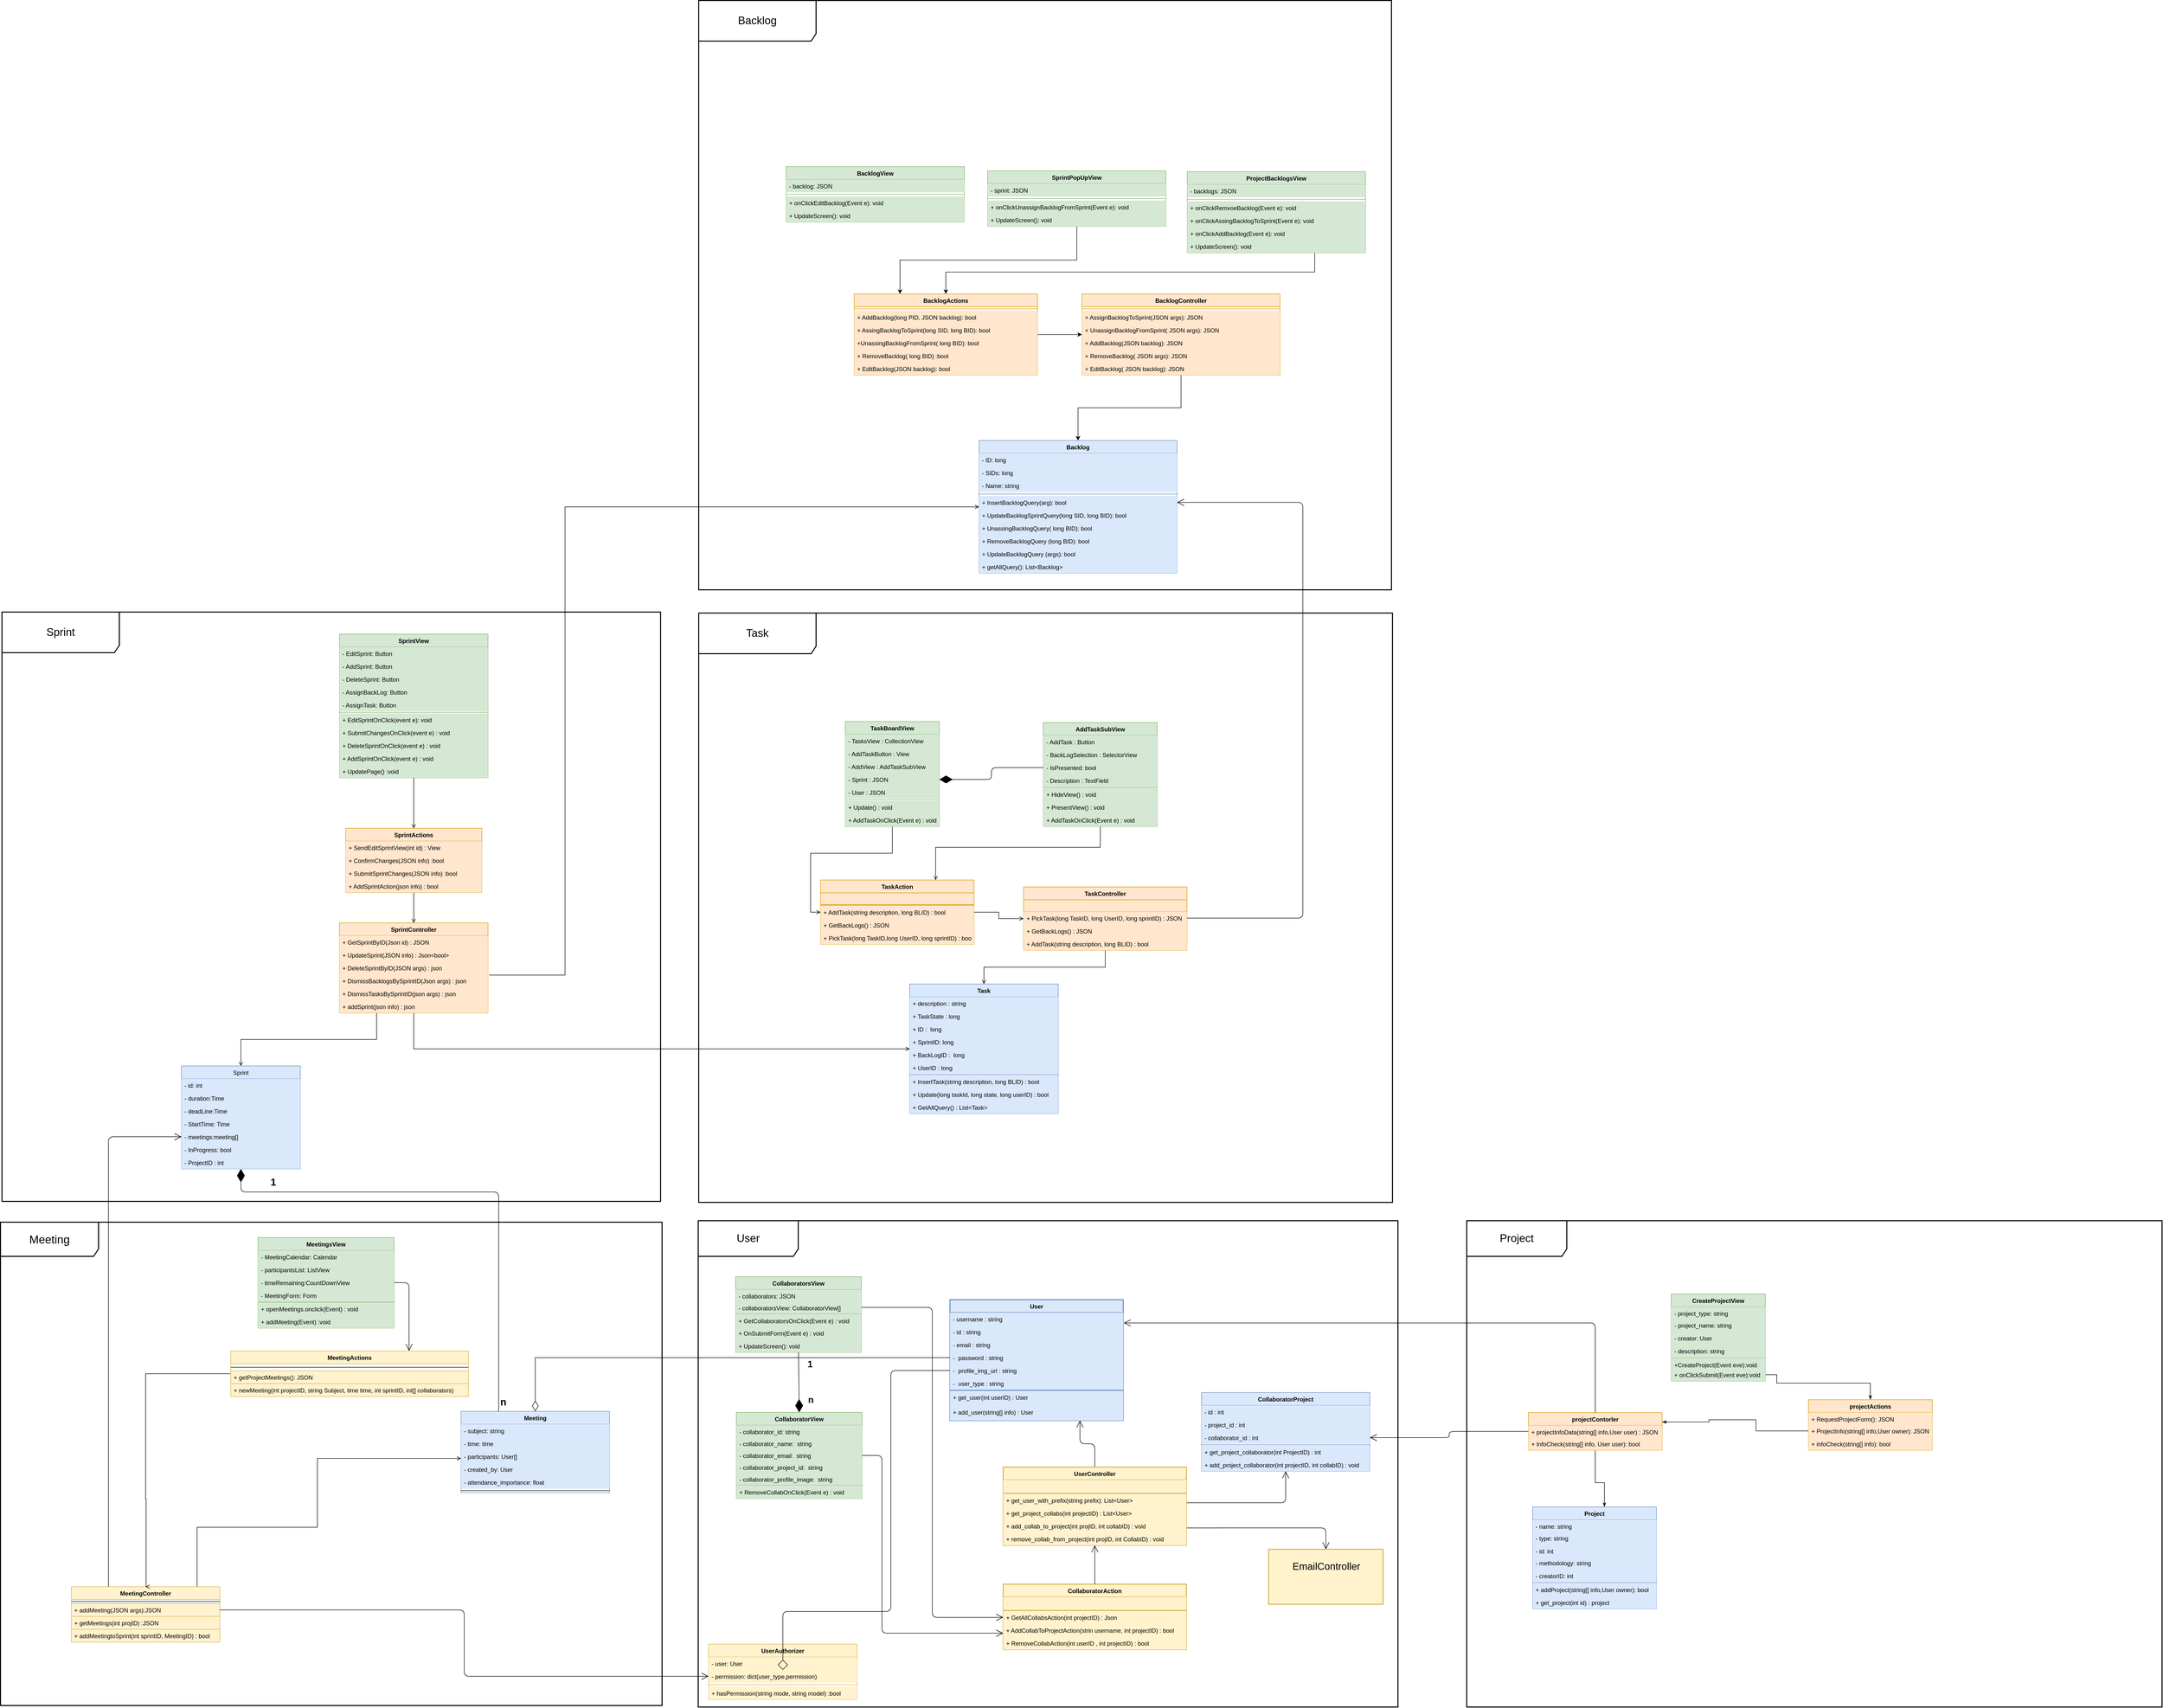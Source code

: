 <mxfile version="10.6.7" type="github"><diagram id="Lq79BgRYBOrxvhoR69C9" name="Page-1"><mxGraphModel dx="593" dy="4086" grid="1" gridSize="10" guides="1" tooltips="1" connect="1" arrows="1" fold="1" page="1" pageScale="1" pageWidth="850" pageHeight="1100" math="0" shadow="0"><root><mxCell id="0"/><mxCell id="1" parent="0"/><mxCell id="hMrD-0VPtxFp7PiW3q-s-1" value="User" style="shape=umlFrame;whiteSpace=wrap;html=1;rounded=0;shadow=0;glass=0;comic=0;labelBackgroundColor=none;strokeColor=#000000;strokeWidth=2;fillColor=#ffffff;gradientColor=none;fontSize=22;fontColor=#000000;align=center;width=202;height=72;" parent="1" vertex="1"><mxGeometry x="2999" y="-4" width="1413" height="982" as="geometry"/></mxCell><mxCell id="hMrD-0VPtxFp7PiW3q-s-2" value="Project" style="shape=umlFrame;whiteSpace=wrap;html=1;rounded=0;shadow=0;glass=0;comic=0;labelBackgroundColor=none;strokeColor=#000000;strokeWidth=2;fillColor=#ffffff;gradientColor=none;fontSize=22;fontColor=#000000;align=center;width=202;height=72;" parent="1" vertex="1"><mxGeometry x="4551" y="-4" width="1404" height="982" as="geometry"/></mxCell><mxCell id="hMrD-0VPtxFp7PiW3q-s-3" value="Task" style="shape=umlFrame;whiteSpace=wrap;html=1;rounded=0;shadow=0;glass=0;comic=0;labelBackgroundColor=none;strokeColor=#000000;strokeWidth=2;fillColor=#ffffff;gradientColor=none;fontSize=22;fontColor=#000000;align=center;width=237;height=82;" parent="1" vertex="1"><mxGeometry x="3000" y="-1231" width="1401" height="1190" as="geometry"/></mxCell><mxCell id="hMrD-0VPtxFp7PiW3q-s-4" value="Backlog" style="shape=umlFrame;whiteSpace=wrap;html=1;rounded=0;shadow=0;glass=0;comic=0;labelBackgroundColor=none;strokeColor=#000000;strokeWidth=2;fillColor=#ffffff;gradientColor=none;fontSize=22;fontColor=#000000;align=center;width=237;height=82;" parent="1" vertex="1"><mxGeometry x="3000" y="-2468" width="1399" height="1190" as="geometry"/></mxCell><mxCell id="hMrD-0VPtxFp7PiW3q-s-5" value="Sprint" style="shape=umlFrame;whiteSpace=wrap;html=1;rounded=0;shadow=0;glass=0;comic=0;labelBackgroundColor=none;strokeColor=#000000;strokeWidth=2;fillColor=#ffffff;gradientColor=none;fontSize=22;fontColor=#000000;align=center;width=237;height=82;" parent="1" vertex="1"><mxGeometry x="1593" y="-1233" width="1330" height="1190" as="geometry"/></mxCell><mxCell id="hMrD-0VPtxFp7PiW3q-s-6" value="&lt;font color=&quot;#000000&quot; style=&quot;font-size: 23px&quot;&gt;Meeting&lt;/font&gt;" style="shape=umlFrame;whiteSpace=wrap;html=1;rounded=0;shadow=0;glass=0;comic=0;labelBackgroundColor=none;strokeColor=#000000;strokeWidth=2;fillColor=#ffffff;gradientColor=none;fontSize=12;fontColor=#FCFCFC;align=center;width=198;height=69;" parent="1" vertex="1"><mxGeometry x="1590" y="-1" width="1336" height="976" as="geometry"/></mxCell><mxCell id="hMrD-0VPtxFp7PiW3q-s-7" value="" style="endArrow=open;endFill=1;endSize=12;html=1;fontFamily=Helvetica;edgeStyle=orthogonalEdgeStyle;exitX=1;exitY=0.694;exitDx=0;exitDy=0;exitPerimeter=0;entryX=0.5;entryY=1;entryDx=0;entryDy=0;" parent="1" source="hMrD-0VPtxFp7PiW3q-s-24" target="hMrD-0VPtxFp7PiW3q-s-28" edge="1"><mxGeometry width="160" relative="1" as="geometry"><mxPoint x="3412.857" y="729" as="sourcePoint"/><mxPoint x="3703.093" y="679.0" as="targetPoint"/></mxGeometry></mxCell><mxCell id="hMrD-0VPtxFp7PiW3q-s-8" value="" style="endArrow=open;endFill=1;endSize=12;html=1;fontFamily=Helvetica;fontColor=#0D0D0D;exitX=1;exitY=0.647;exitDx=0;exitDy=0;entryX=0.5;entryY=0;entryDx=0;entryDy=0;edgeStyle=orthogonalEdgeStyle;exitPerimeter=0;" parent="1" source="hMrD-0VPtxFp7PiW3q-s-26" target="hMrD-0VPtxFp7PiW3q-s-223" edge="1"><mxGeometry width="160" relative="1" as="geometry"><mxPoint x="3392.857" y="779" as="sourcePoint"/><mxPoint x="4063.667" y="822" as="targetPoint"/></mxGeometry></mxCell><mxCell id="hMrD-0VPtxFp7PiW3q-s-9" value="" style="endArrow=open;endFill=1;endSize=12;html=1;fontFamily=Helvetica;fontColor=#0D0D0D;exitX=0.5;exitY=0;exitDx=0;exitDy=0;edgeStyle=elbowEdgeStyle;elbow=vertical;entryX=0.75;entryY=1;entryDx=0;entryDy=0;" parent="1" source="hMrD-0VPtxFp7PiW3q-s-20" target="hMrD-0VPtxFp7PiW3q-s-10" edge="1"><mxGeometry width="160" relative="1" as="geometry"><mxPoint x="3212.857" y="629" as="sourcePoint"/><mxPoint x="3295.857" y="474" as="targetPoint"/></mxGeometry></mxCell><mxCell id="hMrD-0VPtxFp7PiW3q-s-10" value="User" style="swimlane;fontStyle=1;align=center;verticalAlign=top;childLayout=stackLayout;horizontal=1;startSize=26;horizontalStack=0;resizeParent=1;resizeParentMax=0;resizeLast=0;collapsible=1;marginBottom=0;strokeColor=#6c8ebf;strokeWidth=2;fillColor=#dae8fc;fontSize=12;" parent="1" vertex="1"><mxGeometry x="3507.357" y="155.5" width="350" height="244" as="geometry"/></mxCell><mxCell id="hMrD-0VPtxFp7PiW3q-s-11" value="- username : string" style="text;strokeColor=none;fillColor=#dae8fc;align=left;verticalAlign=top;spacingLeft=4;spacingRight=4;overflow=hidden;rotatable=0;points=[[0,0.5],[1,0.5]];portConstraint=eastwest;" parent="hMrD-0VPtxFp7PiW3q-s-10" vertex="1"><mxGeometry y="26" width="350" height="26" as="geometry"/></mxCell><mxCell id="hMrD-0VPtxFp7PiW3q-s-12" value="- id : string" style="text;strokeColor=none;fillColor=#dae8fc;align=left;verticalAlign=top;spacingLeft=4;spacingRight=4;overflow=hidden;rotatable=0;points=[[0,0.5],[1,0.5]];portConstraint=eastwest;" parent="hMrD-0VPtxFp7PiW3q-s-10" vertex="1"><mxGeometry y="52" width="350" height="26" as="geometry"/></mxCell><mxCell id="hMrD-0VPtxFp7PiW3q-s-13" value="- email : string" style="text;strokeColor=none;fillColor=#dae8fc;align=left;verticalAlign=top;spacingLeft=4;spacingRight=4;overflow=hidden;rotatable=0;points=[[0,0.5],[1,0.5]];portConstraint=eastwest;" parent="hMrD-0VPtxFp7PiW3q-s-10" vertex="1"><mxGeometry y="78" width="350" height="26" as="geometry"/></mxCell><mxCell id="hMrD-0VPtxFp7PiW3q-s-14" value="-  password : string" style="text;strokeColor=none;fillColor=#dae8fc;align=left;verticalAlign=top;spacingLeft=4;spacingRight=4;overflow=hidden;rotatable=0;points=[[0,0.5],[1,0.5]];portConstraint=eastwest;" parent="hMrD-0VPtxFp7PiW3q-s-10" vertex="1"><mxGeometry y="104" width="350" height="26" as="geometry"/></mxCell><mxCell id="hMrD-0VPtxFp7PiW3q-s-15" value="-  profile_img_url : string" style="text;strokeColor=none;fillColor=#dae8fc;align=left;verticalAlign=top;spacingLeft=4;spacingRight=4;overflow=hidden;rotatable=0;points=[[0,0.5],[1,0.5]];portConstraint=eastwest;" parent="hMrD-0VPtxFp7PiW3q-s-10" vertex="1"><mxGeometry y="130" width="350" height="26" as="geometry"/></mxCell><mxCell id="hMrD-0VPtxFp7PiW3q-s-16" value="-  user_type : string" style="text;strokeColor=none;fillColor=#dae8fc;align=left;verticalAlign=top;spacingLeft=4;spacingRight=4;overflow=hidden;rotatable=0;points=[[0,0.5],[1,0.5]];portConstraint=eastwest;" parent="hMrD-0VPtxFp7PiW3q-s-10" vertex="1"><mxGeometry y="156" width="350" height="26" as="geometry"/></mxCell><mxCell id="hMrD-0VPtxFp7PiW3q-s-17" value="" style="line;strokeWidth=2;fillColor=#dae8fc;align=right;verticalAlign=bottom;spacingTop=0;spacingLeft=3;spacingRight=0;rotatable=0;labelPosition=left;points=[];portConstraint=eastwest;rounded=0;shadow=0;glass=0;comic=0;fontSize=12;spacing=0;labelBorderColor=none;labelBackgroundColor=#ffffff;verticalLabelPosition=top;strokeColor=#6c8ebf;" parent="hMrD-0VPtxFp7PiW3q-s-10" vertex="1"><mxGeometry y="182" width="350" height="2" as="geometry"/></mxCell><mxCell id="hMrD-0VPtxFp7PiW3q-s-18" value="+ get_user(int userID) : User" style="text;strokeColor=none;fillColor=#dae8fc;align=left;verticalAlign=top;spacingLeft=4;spacingRight=4;overflow=hidden;rotatable=0;points=[[0,0.5],[1,0.5]];portConstraint=eastwest;" parent="hMrD-0VPtxFp7PiW3q-s-10" vertex="1"><mxGeometry y="184" width="350" height="30" as="geometry"/></mxCell><mxCell id="hMrD-0VPtxFp7PiW3q-s-19" value="+ add_user(string[] info) : User" style="text;strokeColor=none;fillColor=#dae8fc;align=left;verticalAlign=top;spacingLeft=4;spacingRight=4;overflow=hidden;rotatable=0;points=[[0,0.5],[1,0.5]];portConstraint=eastwest;" parent="hMrD-0VPtxFp7PiW3q-s-10" vertex="1"><mxGeometry y="214" width="350" height="30" as="geometry"/></mxCell><mxCell id="hMrD-0VPtxFp7PiW3q-s-20" value="UserController" style="swimlane;fontStyle=1;align=center;verticalAlign=top;childLayout=stackLayout;horizontal=1;startSize=26;horizontalStack=0;resizeParent=1;resizeParentMax=0;resizeLast=0;collapsible=1;marginBottom=0;rounded=0;shadow=0;glass=0;comic=0;labelBackgroundColor=none;strokeColor=#d6b656;strokeWidth=2;fillColor=#fff2cc;fontSize=12;" parent="1" vertex="1"><mxGeometry x="3614.857" y="493.5" width="370" height="158" as="geometry"/></mxCell><mxCell id="hMrD-0VPtxFp7PiW3q-s-21" value="- " style="text;strokeColor=none;fillColor=#fff2cc;align=left;verticalAlign=top;spacingLeft=4;spacingRight=4;overflow=hidden;rotatable=0;points=[[0,0.5],[1,0.5]];portConstraint=eastwest;fontColor=#FFC478;" parent="hMrD-0VPtxFp7PiW3q-s-20" vertex="1"><mxGeometry y="26" width="370" height="26" as="geometry"/></mxCell><mxCell id="hMrD-0VPtxFp7PiW3q-s-22" value="" style="line;strokeWidth=1;fillColor=none;align=left;verticalAlign=middle;spacingTop=-1;spacingLeft=3;spacingRight=3;rotatable=0;labelPosition=right;points=[];portConstraint=eastwest;" parent="hMrD-0VPtxFp7PiW3q-s-20" vertex="1"><mxGeometry y="52" width="370" as="geometry"/></mxCell><mxCell id="hMrD-0VPtxFp7PiW3q-s-23" value="" style="line;strokeWidth=2;fillColor=#fff2cc;align=left;verticalAlign=middle;spacingTop=-1;spacingLeft=3;spacingRight=3;rotatable=0;labelPosition=right;points=[];portConstraint=eastwest;rounded=0;shadow=0;glass=0;comic=0;labelBackgroundColor=#ffffff;fontSize=12;strokeColor=#d6b656;" parent="hMrD-0VPtxFp7PiW3q-s-20" vertex="1"><mxGeometry y="52" width="370" height="2" as="geometry"/></mxCell><mxCell id="hMrD-0VPtxFp7PiW3q-s-24" value="+ get_user_with_prefix(string prefix): List&lt;User&gt;" style="text;strokeColor=none;fillColor=#fff2cc;align=left;verticalAlign=top;spacingLeft=4;spacingRight=4;overflow=hidden;rotatable=0;points=[[0,0.5],[1,0.5]];portConstraint=eastwest;" parent="hMrD-0VPtxFp7PiW3q-s-20" vertex="1"><mxGeometry y="54" width="370" height="26" as="geometry"/></mxCell><mxCell id="hMrD-0VPtxFp7PiW3q-s-25" value="+ get_project_collabs(int projectID) : List&lt;User&gt;" style="text;strokeColor=none;fillColor=#fff2cc;align=left;verticalAlign=top;spacingLeft=4;spacingRight=4;overflow=hidden;rotatable=0;points=[[0,0.5],[1,0.5]];portConstraint=eastwest;" parent="hMrD-0VPtxFp7PiW3q-s-20" vertex="1"><mxGeometry y="80" width="370" height="26" as="geometry"/></mxCell><mxCell id="hMrD-0VPtxFp7PiW3q-s-26" value="+ add_collab_to_project(int projID, int collabID) : void" style="text;strokeColor=none;fillColor=#fff2cc;align=left;verticalAlign=top;spacingLeft=4;spacingRight=4;overflow=hidden;rotatable=0;points=[[0,0.5],[1,0.5]];portConstraint=eastwest;" parent="hMrD-0VPtxFp7PiW3q-s-20" vertex="1"><mxGeometry y="106" width="370" height="26" as="geometry"/></mxCell><mxCell id="hMrD-0VPtxFp7PiW3q-s-27" value="+ remove_collab_from_project(int projID, int CollabID) : void" style="text;strokeColor=none;fillColor=#fff2cc;align=left;verticalAlign=top;spacingLeft=4;spacingRight=4;overflow=hidden;rotatable=0;points=[[0,0.5],[1,0.5]];portConstraint=eastwest;" parent="hMrD-0VPtxFp7PiW3q-s-20" vertex="1"><mxGeometry y="132" width="370" height="26" as="geometry"/></mxCell><mxCell id="hMrD-0VPtxFp7PiW3q-s-28" value="CollaboratorProject" style="swimlane;fontStyle=1;align=center;verticalAlign=top;childLayout=stackLayout;horizontal=1;startSize=26;horizontalStack=0;resizeParent=1;resizeParentMax=0;resizeLast=0;collapsible=1;marginBottom=0;rounded=0;shadow=0;glass=0;comic=0;labelBackgroundColor=none;strokeColor=#6c8ebf;strokeWidth=1;fillColor=#dae8fc;fontSize=12;gradientColor=none;" parent="1" vertex="1"><mxGeometry x="4015.357" y="343" width="340" height="159" as="geometry"/></mxCell><mxCell id="hMrD-0VPtxFp7PiW3q-s-29" value="- id : int" style="text;strokeColor=none;fillColor=#dae8fc;align=left;verticalAlign=top;spacingLeft=4;spacingRight=4;overflow=hidden;rotatable=0;points=[[0,0.5],[1,0.5]];portConstraint=eastwest;" parent="hMrD-0VPtxFp7PiW3q-s-28" vertex="1"><mxGeometry y="26" width="340" height="26" as="geometry"/></mxCell><mxCell id="hMrD-0VPtxFp7PiW3q-s-30" value="- project_id : int" style="text;strokeColor=none;fillColor=#dae8fc;align=left;verticalAlign=top;spacingLeft=4;spacingRight=4;overflow=hidden;rotatable=0;points=[[0,0.5],[1,0.5]];portConstraint=eastwest;" parent="hMrD-0VPtxFp7PiW3q-s-28" vertex="1"><mxGeometry y="52" width="340" height="26" as="geometry"/></mxCell><mxCell id="hMrD-0VPtxFp7PiW3q-s-31" value="- collaborator_id : int" style="text;strokeColor=none;fillColor=#dae8fc;align=left;verticalAlign=top;spacingLeft=4;spacingRight=4;overflow=hidden;rotatable=0;points=[[0,0.5],[1,0.5]];portConstraint=eastwest;" parent="hMrD-0VPtxFp7PiW3q-s-28" vertex="1"><mxGeometry y="78" width="340" height="26" as="geometry"/></mxCell><mxCell id="hMrD-0VPtxFp7PiW3q-s-32" value="" style="line;strokeWidth=1;fillColor=#dae8fc;align=left;verticalAlign=middle;spacingTop=-1;spacingLeft=3;spacingRight=3;rotatable=0;labelPosition=right;points=[];portConstraint=eastwest;strokeColor=#6c8ebf;" parent="hMrD-0VPtxFp7PiW3q-s-28" vertex="1"><mxGeometry y="104" width="340" height="3" as="geometry"/></mxCell><mxCell id="hMrD-0VPtxFp7PiW3q-s-33" value="+ get_project_collaborator(int ProjectID) : int" style="text;strokeColor=none;fillColor=#dae8fc;align=left;verticalAlign=top;spacingLeft=4;spacingRight=4;overflow=hidden;rotatable=0;points=[[0,0.5],[1,0.5]];portConstraint=eastwest;" parent="hMrD-0VPtxFp7PiW3q-s-28" vertex="1"><mxGeometry y="107" width="340" height="26" as="geometry"/></mxCell><mxCell id="hMrD-0VPtxFp7PiW3q-s-34" value="+ add_project_collaborator(int projectID, int collabID) : void" style="text;strokeColor=none;fillColor=#dae8fc;align=left;verticalAlign=top;spacingLeft=4;spacingRight=4;overflow=hidden;rotatable=0;points=[[0,0.5],[1,0.5]];portConstraint=eastwest;" parent="hMrD-0VPtxFp7PiW3q-s-28" vertex="1"><mxGeometry y="133" width="340" height="26" as="geometry"/></mxCell><mxCell id="hMrD-0VPtxFp7PiW3q-s-35" style="edgeStyle=orthogonalEdgeStyle;rounded=0;orthogonalLoop=1;jettySize=auto;html=1;endArrow=open;endFill=0;" parent="1" source="hMrD-0VPtxFp7PiW3q-s-36" target="hMrD-0VPtxFp7PiW3q-s-47" edge="1"><mxGeometry relative="1" as="geometry"><Array as="points"><mxPoint x="1987" y="615"/><mxPoint x="2230" y="615"/><mxPoint x="2230" y="476"/></Array></mxGeometry></mxCell><mxCell id="hMrD-0VPtxFp7PiW3q-s-36" value="MeetingController" style="swimlane;fontStyle=1;align=center;verticalAlign=top;childLayout=stackLayout;horizontal=1;startSize=26;horizontalStack=0;resizeParent=1;resizeParentMax=0;resizeLast=0;collapsible=1;marginBottom=0;fillColor=#fff2cc;strokeColor=#d6b656;" parent="1" vertex="1"><mxGeometry x="1733" y="735" width="300" height="112" as="geometry"/></mxCell><mxCell id="hMrD-0VPtxFp7PiW3q-s-37" value="" style="line;strokeWidth=1;fillColor=none;align=left;verticalAlign=middle;spacingTop=-1;spacingLeft=3;spacingRight=3;rotatable=0;labelPosition=right;points=[];portConstraint=eastwest;" parent="hMrD-0VPtxFp7PiW3q-s-36" vertex="1"><mxGeometry y="26" width="300" height="8" as="geometry"/></mxCell><mxCell id="hMrD-0VPtxFp7PiW3q-s-38" value="+ addMeeting(JSON args):JSON" style="text;strokeColor=#d6b656;fillColor=#fff2cc;align=left;verticalAlign=top;spacingLeft=4;spacingRight=4;overflow=hidden;rotatable=0;points=[[0,0.5],[1,0.5]];portConstraint=eastwest;" parent="hMrD-0VPtxFp7PiW3q-s-36" vertex="1"><mxGeometry y="34" width="300" height="26" as="geometry"/></mxCell><mxCell id="hMrD-0VPtxFp7PiW3q-s-39" value="+ getMeetings(int projID) :JSON" style="text;strokeColor=#d6b656;fillColor=#fff2cc;align=left;verticalAlign=top;spacingLeft=4;spacingRight=4;overflow=hidden;rotatable=0;points=[[0,0.5],[1,0.5]];portConstraint=eastwest;" parent="hMrD-0VPtxFp7PiW3q-s-36" vertex="1"><mxGeometry y="60" width="300" height="26" as="geometry"/></mxCell><mxCell id="hMrD-0VPtxFp7PiW3q-s-40" value="+ addMeetingtoSprint(int sprintID, MeetingID) : bool" style="text;strokeColor=#d6b656;fillColor=#fff2cc;align=left;verticalAlign=top;spacingLeft=4;spacingRight=4;overflow=hidden;rotatable=0;points=[[0,0.5],[1,0.5]];portConstraint=eastwest;" parent="hMrD-0VPtxFp7PiW3q-s-36" vertex="1"><mxGeometry y="86" width="300" height="26" as="geometry"/></mxCell><mxCell id="hMrD-0VPtxFp7PiW3q-s-41" style="edgeStyle=orthogonalEdgeStyle;rounded=0;orthogonalLoop=1;jettySize=auto;html=1;entryX=0.5;entryY=0;entryDx=0;entryDy=0;endArrow=open;endFill=0;" parent="1" source="hMrD-0VPtxFp7PiW3q-s-42" target="hMrD-0VPtxFp7PiW3q-s-36" edge="1"><mxGeometry relative="1" as="geometry"><Array as="points"><mxPoint x="1883" y="305"/><mxPoint x="1883" y="558"/><mxPoint x="1884" y="558"/><mxPoint x="1884" y="735"/></Array></mxGeometry></mxCell><mxCell id="hMrD-0VPtxFp7PiW3q-s-42" value="MeetingActions" style="swimlane;fontStyle=1;align=center;verticalAlign=top;childLayout=stackLayout;horizontal=1;startSize=26;horizontalStack=0;resizeParent=1;resizeParentMax=0;resizeLast=0;collapsible=1;marginBottom=0;fillColor=#fff2cc;strokeColor=#d6b656;" parent="1" vertex="1"><mxGeometry x="2055" y="259" width="480" height="92" as="geometry"/></mxCell><mxCell id="hMrD-0VPtxFp7PiW3q-s-43" value="" style="line;strokeWidth=1;fillColor=none;align=left;verticalAlign=middle;spacingTop=-1;spacingLeft=3;spacingRight=3;rotatable=0;labelPosition=right;points=[];portConstraint=eastwest;" parent="hMrD-0VPtxFp7PiW3q-s-42" vertex="1"><mxGeometry y="26" width="480" height="14" as="geometry"/></mxCell><mxCell id="hMrD-0VPtxFp7PiW3q-s-44" value="+ getProjectMeetings(): JSON" style="text;strokeColor=#d6b656;fillColor=#fff2cc;align=left;verticalAlign=top;spacingLeft=4;spacingRight=4;overflow=hidden;rotatable=0;points=[[0,0.5],[1,0.5]];portConstraint=eastwest;" parent="hMrD-0VPtxFp7PiW3q-s-42" vertex="1"><mxGeometry y="40" width="480" height="26" as="geometry"/></mxCell><mxCell id="hMrD-0VPtxFp7PiW3q-s-45" value="+ newMeeting(int projectID, string Subject, time time, int sprintID, int[] collaborators)" style="text;strokeColor=#d6b656;fillColor=#fff2cc;align=left;verticalAlign=top;spacingLeft=4;spacingRight=4;overflow=hidden;rotatable=0;points=[[0,0.5],[1,0.5]];portConstraint=eastwest;" parent="hMrD-0VPtxFp7PiW3q-s-42" vertex="1"><mxGeometry y="66" width="480" height="26" as="geometry"/></mxCell><mxCell id="hMrD-0VPtxFp7PiW3q-s-46" style="edgeStyle=orthogonalEdgeStyle;rounded=0;orthogonalLoop=1;jettySize=auto;html=1;endArrow=none;endFill=0;endSize=19;entryX=0;entryY=0.5;entryDx=0;entryDy=0;startArrow=diamondThin;startFill=0;startSize=19;" parent="1" source="hMrD-0VPtxFp7PiW3q-s-47" target="hMrD-0VPtxFp7PiW3q-s-14" edge="1"><mxGeometry relative="1" as="geometry"/></mxCell><mxCell id="hMrD-0VPtxFp7PiW3q-s-47" value="Meeting" style="swimlane;fontStyle=1;align=center;verticalAlign=top;childLayout=stackLayout;horizontal=1;startSize=26;horizontalStack=0;resizeParent=1;resizeParentMax=0;resizeLast=0;collapsible=1;marginBottom=0;fillColor=#dae8fc;strokeColor=#6c8ebf;" parent="1" vertex="1"><mxGeometry x="2520" y="381" width="300" height="164" as="geometry"/></mxCell><mxCell id="hMrD-0VPtxFp7PiW3q-s-48" value="- subject: string" style="text;strokeColor=none;fillColor=#dae8fc;align=left;verticalAlign=top;spacingLeft=4;spacingRight=4;overflow=hidden;rotatable=0;points=[[0,0.5],[1,0.5]];portConstraint=eastwest;" parent="hMrD-0VPtxFp7PiW3q-s-47" vertex="1"><mxGeometry y="26" width="300" height="26" as="geometry"/></mxCell><mxCell id="hMrD-0VPtxFp7PiW3q-s-49" value="- time: time" style="text;strokeColor=none;fillColor=#dae8fc;align=left;verticalAlign=top;spacingLeft=4;spacingRight=4;overflow=hidden;rotatable=0;points=[[0,0.5],[1,0.5]];portConstraint=eastwest;" parent="hMrD-0VPtxFp7PiW3q-s-47" vertex="1"><mxGeometry y="52" width="300" height="26" as="geometry"/></mxCell><mxCell id="hMrD-0VPtxFp7PiW3q-s-50" value="- participants: User[]" style="text;strokeColor=none;fillColor=#dae8fc;align=left;verticalAlign=top;spacingLeft=4;spacingRight=4;overflow=hidden;rotatable=0;points=[[0,0.5],[1,0.5]];portConstraint=eastwest;" parent="hMrD-0VPtxFp7PiW3q-s-47" vertex="1"><mxGeometry y="78" width="300" height="26" as="geometry"/></mxCell><mxCell id="hMrD-0VPtxFp7PiW3q-s-51" value="- created_by: User" style="text;strokeColor=none;fillColor=#dae8fc;align=left;verticalAlign=top;spacingLeft=4;spacingRight=4;overflow=hidden;rotatable=0;points=[[0,0.5],[1,0.5]];portConstraint=eastwest;" parent="hMrD-0VPtxFp7PiW3q-s-47" vertex="1"><mxGeometry y="104" width="300" height="26" as="geometry"/></mxCell><mxCell id="hMrD-0VPtxFp7PiW3q-s-52" value="- attendance_importance: float" style="text;strokeColor=none;fillColor=#dae8fc;align=left;verticalAlign=top;spacingLeft=4;spacingRight=4;overflow=hidden;rotatable=0;points=[[0,0.5],[1,0.5]];portConstraint=eastwest;" parent="hMrD-0VPtxFp7PiW3q-s-47" vertex="1"><mxGeometry y="130" width="300" height="26" as="geometry"/></mxCell><mxCell id="hMrD-0VPtxFp7PiW3q-s-53" value="" style="line;strokeWidth=1;fillColor=none;align=left;verticalAlign=middle;spacingTop=-1;spacingLeft=3;spacingRight=3;rotatable=0;labelPosition=right;points=[];portConstraint=eastwest;" parent="hMrD-0VPtxFp7PiW3q-s-47" vertex="1"><mxGeometry y="156" width="300" height="8" as="geometry"/></mxCell><mxCell id="hMrD-0VPtxFp7PiW3q-s-54" value="UserAuthorizer" style="swimlane;fontStyle=1;align=center;verticalAlign=top;childLayout=stackLayout;horizontal=1;startSize=26;horizontalStack=0;resizeParent=1;resizeParentMax=0;resizeLast=0;collapsible=1;marginBottom=0;fillColor=#fff2cc;strokeColor=#d6b656;" parent="1" vertex="1"><mxGeometry x="3019.857" y="851" width="300" height="112" as="geometry"/></mxCell><mxCell id="hMrD-0VPtxFp7PiW3q-s-55" value="- user: User" style="text;strokeColor=none;fillColor=#fff2cc;align=left;verticalAlign=top;spacingLeft=4;spacingRight=4;overflow=hidden;rotatable=0;points=[[0,0.5],[1,0.5]];portConstraint=eastwest;" parent="hMrD-0VPtxFp7PiW3q-s-54" vertex="1"><mxGeometry y="26" width="300" height="26" as="geometry"/></mxCell><mxCell id="hMrD-0VPtxFp7PiW3q-s-56" value="- permission: dict(user_type,permission)" style="text;strokeColor=none;fillColor=#fff2cc;align=left;verticalAlign=top;spacingLeft=4;spacingRight=4;overflow=hidden;rotatable=0;points=[[0,0.5],[1,0.5]];portConstraint=eastwest;" parent="hMrD-0VPtxFp7PiW3q-s-54" vertex="1"><mxGeometry y="52" width="300" height="26" as="geometry"/></mxCell><mxCell id="hMrD-0VPtxFp7PiW3q-s-57" value="" style="line;strokeWidth=1;fillColor=#fff2cc;align=left;verticalAlign=middle;spacingTop=-1;spacingLeft=3;spacingRight=3;rotatable=0;labelPosition=right;points=[];portConstraint=eastwest;strokeColor=#d6b656;" parent="hMrD-0VPtxFp7PiW3q-s-54" vertex="1"><mxGeometry y="78" width="300" height="8" as="geometry"/></mxCell><mxCell id="hMrD-0VPtxFp7PiW3q-s-58" value="+ hasPermission(string mode, string model) :bool" style="text;strokeColor=none;fillColor=#fff2cc;align=left;verticalAlign=top;spacingLeft=4;spacingRight=4;overflow=hidden;rotatable=0;points=[[0,0.5],[1,0.5]];portConstraint=eastwest;" parent="hMrD-0VPtxFp7PiW3q-s-54" vertex="1"><mxGeometry y="86" width="300" height="26" as="geometry"/></mxCell><mxCell id="hMrD-0VPtxFp7PiW3q-s-59" value="MeetingsView" style="swimlane;fontStyle=1;align=center;verticalAlign=top;childLayout=stackLayout;horizontal=1;startSize=26;horizontalStack=0;resizeParent=1;resizeParentMax=0;resizeLast=0;collapsible=1;marginBottom=0;fillColor=#d5e8d4;strokeColor=#82b366;" parent="1" vertex="1"><mxGeometry x="2110" y="30" width="275" height="183" as="geometry"/></mxCell><mxCell id="hMrD-0VPtxFp7PiW3q-s-60" value="- MeetingCalendar: Calendar" style="text;strokeColor=none;fillColor=#d5e8d4;align=left;verticalAlign=top;spacingLeft=4;spacingRight=4;overflow=hidden;rotatable=0;points=[[0,0.5],[1,0.5]];portConstraint=eastwest;" parent="hMrD-0VPtxFp7PiW3q-s-59" vertex="1"><mxGeometry y="26" width="275" height="26" as="geometry"/></mxCell><mxCell id="hMrD-0VPtxFp7PiW3q-s-61" value="- participantsList: ListView" style="text;strokeColor=none;fillColor=#d5e8d4;align=left;verticalAlign=top;spacingLeft=4;spacingRight=4;overflow=hidden;rotatable=0;points=[[0,0.5],[1,0.5]];portConstraint=eastwest;" parent="hMrD-0VPtxFp7PiW3q-s-59" vertex="1"><mxGeometry y="52" width="275" height="26" as="geometry"/></mxCell><mxCell id="hMrD-0VPtxFp7PiW3q-s-62" value="- timeRemaining:CountDownView" style="text;strokeColor=none;fillColor=#d5e8d4;align=left;verticalAlign=top;spacingLeft=4;spacingRight=4;overflow=hidden;rotatable=0;points=[[0,0.5],[1,0.5]];portConstraint=eastwest;" parent="hMrD-0VPtxFp7PiW3q-s-59" vertex="1"><mxGeometry y="78" width="275" height="26" as="geometry"/></mxCell><mxCell id="hMrD-0VPtxFp7PiW3q-s-63" value="- MeetingForm: Form" style="text;strokeColor=none;fillColor=#d5e8d4;align=left;verticalAlign=top;spacingLeft=4;spacingRight=4;overflow=hidden;rotatable=0;points=[[0,0.5],[1,0.5]];portConstraint=eastwest;" parent="hMrD-0VPtxFp7PiW3q-s-59" vertex="1"><mxGeometry y="104" width="275" height="26" as="geometry"/></mxCell><mxCell id="hMrD-0VPtxFp7PiW3q-s-64" value="" style="line;strokeWidth=1;fillColor=#d5e8d4;align=left;verticalAlign=middle;spacingTop=-1;spacingLeft=3;spacingRight=3;rotatable=0;labelPosition=right;points=[];portConstraint=eastwest;strokeColor=#82b366;" parent="hMrD-0VPtxFp7PiW3q-s-59" vertex="1"><mxGeometry y="130" width="275" height="1" as="geometry"/></mxCell><mxCell id="hMrD-0VPtxFp7PiW3q-s-65" value="+ openMeetings.onclick(Event) : void" style="text;strokeColor=none;fillColor=#d5e8d4;align=left;verticalAlign=top;spacingLeft=4;spacingRight=4;overflow=hidden;rotatable=0;points=[[0,0.5],[1,0.5]];portConstraint=eastwest;" parent="hMrD-0VPtxFp7PiW3q-s-59" vertex="1"><mxGeometry y="131" width="275" height="26" as="geometry"/></mxCell><mxCell id="hMrD-0VPtxFp7PiW3q-s-66" value="+ addMeeting(Event) :void" style="text;strokeColor=none;fillColor=#d5e8d4;align=left;verticalAlign=top;spacingLeft=4;spacingRight=4;overflow=hidden;rotatable=0;points=[[0,0.5],[1,0.5]];portConstraint=eastwest;" parent="hMrD-0VPtxFp7PiW3q-s-59" vertex="1"><mxGeometry y="157" width="275" height="26" as="geometry"/></mxCell><mxCell id="hMrD-0VPtxFp7PiW3q-s-67" style="edgeStyle=orthogonalEdgeStyle;rounded=0;orthogonalLoop=1;jettySize=auto;html=1;exitX=0.5;exitY=1;exitDx=0;exitDy=0;entryX=0;entryY=0.5;entryDx=0;entryDy=0;endArrow=open;endFill=0;" parent="1" source="hMrD-0VPtxFp7PiW3q-s-70" target="hMrD-0VPtxFp7PiW3q-s-185" edge="1"><mxGeometry relative="1" as="geometry"><mxPoint x="2941" y="-325" as="targetPoint"/></mxGeometry></mxCell><mxCell id="hMrD-0VPtxFp7PiW3q-s-68" style="edgeStyle=orthogonalEdgeStyle;rounded=0;orthogonalLoop=1;jettySize=auto;html=1;exitX=1.011;exitY=0.017;exitDx=0;exitDy=0;entryX=0;entryY=0.5;entryDx=0;entryDy=0;exitPerimeter=0;endArrow=open;endFill=0;" parent="1" source="hMrD-0VPtxFp7PiW3q-s-74" target="hMrD-0VPtxFp7PiW3q-s-123" edge="1"><mxGeometry relative="1" as="geometry"><mxPoint x="2690.333" y="-317" as="targetPoint"/><Array as="points"><mxPoint x="2730" y="-500"/><mxPoint x="2730" y="-1445"/></Array></mxGeometry></mxCell><mxCell id="hMrD-0VPtxFp7PiW3q-s-69" style="edgeStyle=orthogonalEdgeStyle;rounded=0;orthogonalLoop=1;jettySize=auto;html=1;exitX=0.25;exitY=1;exitDx=0;exitDy=0;entryX=0.5;entryY=0;entryDx=0;entryDy=0;endArrow=open;endFill=0;" parent="1" source="hMrD-0VPtxFp7PiW3q-s-70" target="hMrD-0VPtxFp7PiW3q-s-96" edge="1"><mxGeometry relative="1" as="geometry"/></mxCell><mxCell id="hMrD-0VPtxFp7PiW3q-s-70" value="SprintController" style="swimlane;fontStyle=1;align=center;verticalAlign=top;childLayout=stackLayout;horizontal=1;startSize=26;horizontalStack=0;resizeParent=1;resizeParentMax=0;resizeLast=0;collapsible=1;marginBottom=0;fillColor=#ffe6cc;strokeColor=#d79b00;" parent="1" vertex="1"><mxGeometry x="2274.5" y="-605.5" width="300" height="182" as="geometry"/></mxCell><mxCell id="hMrD-0VPtxFp7PiW3q-s-71" value="+ GetSprintByID(Json id) : JSON" style="text;strokeColor=none;fillColor=#ffe6cc;align=left;verticalAlign=top;spacingLeft=4;spacingRight=4;overflow=hidden;rotatable=0;points=[[0,0.5],[1,0.5]];portConstraint=eastwest;" parent="hMrD-0VPtxFp7PiW3q-s-70" vertex="1"><mxGeometry y="26" width="300" height="26" as="geometry"/></mxCell><mxCell id="hMrD-0VPtxFp7PiW3q-s-72" value="+ UpdateSprint(JSON info) : Json&lt;bool&gt;" style="text;strokeColor=none;fillColor=#ffe6cc;align=left;verticalAlign=top;spacingLeft=4;spacingRight=4;overflow=hidden;rotatable=0;points=[[0,0.5],[1,0.5]];portConstraint=eastwest;" parent="hMrD-0VPtxFp7PiW3q-s-70" vertex="1"><mxGeometry y="52" width="300" height="26" as="geometry"/></mxCell><mxCell id="hMrD-0VPtxFp7PiW3q-s-73" value="+ DeleteSprintByID(JSON args) : json" style="text;strokeColor=none;fillColor=#ffe6cc;align=left;verticalAlign=top;spacingLeft=4;spacingRight=4;overflow=hidden;rotatable=0;points=[[0,0.5],[1,0.5]];portConstraint=eastwest;" parent="hMrD-0VPtxFp7PiW3q-s-70" vertex="1"><mxGeometry y="78" width="300" height="26" as="geometry"/></mxCell><mxCell id="hMrD-0VPtxFp7PiW3q-s-74" value="+ DismissBacklogsBySprintID(Json args) : json" style="text;strokeColor=none;fillColor=#ffe6cc;align=left;verticalAlign=top;spacingLeft=4;spacingRight=4;overflow=hidden;rotatable=0;points=[[0,0.5],[1,0.5]];portConstraint=eastwest;" parent="hMrD-0VPtxFp7PiW3q-s-70" vertex="1"><mxGeometry y="104" width="300" height="26" as="geometry"/></mxCell><mxCell id="hMrD-0VPtxFp7PiW3q-s-75" value="+ DismissTasksBySprintID(json args) : json" style="text;strokeColor=none;fillColor=#ffe6cc;align=left;verticalAlign=top;spacingLeft=4;spacingRight=4;overflow=hidden;rotatable=0;points=[[0,0.5],[1,0.5]];portConstraint=eastwest;" parent="hMrD-0VPtxFp7PiW3q-s-70" vertex="1"><mxGeometry y="130" width="300" height="26" as="geometry"/></mxCell><mxCell id="hMrD-0VPtxFp7PiW3q-s-76" value="+ addSprint(json info) : json" style="text;strokeColor=none;fillColor=#ffe6cc;align=left;verticalAlign=top;spacingLeft=4;spacingRight=4;overflow=hidden;rotatable=0;points=[[0,0.5],[1,0.5]];portConstraint=eastwest;" parent="hMrD-0VPtxFp7PiW3q-s-70" vertex="1"><mxGeometry y="156" width="300" height="26" as="geometry"/></mxCell><mxCell id="hMrD-0VPtxFp7PiW3q-s-77" style="edgeStyle=orthogonalEdgeStyle;rounded=0;orthogonalLoop=1;jettySize=auto;html=1;exitX=0.5;exitY=1;exitDx=0;exitDy=0;endArrow=open;endFill=0;" parent="1" source="hMrD-0VPtxFp7PiW3q-s-78" target="hMrD-0VPtxFp7PiW3q-s-70" edge="1"><mxGeometry relative="1" as="geometry"/></mxCell><mxCell id="hMrD-0VPtxFp7PiW3q-s-78" value="SprintActions" style="swimlane;fontStyle=1;align=center;verticalAlign=top;childLayout=stackLayout;horizontal=1;startSize=26;horizontalStack=0;resizeParent=1;resizeParentMax=0;resizeLast=0;collapsible=1;marginBottom=0;fillColor=#ffe6cc;strokeColor=#d79b00;" parent="1" vertex="1"><mxGeometry x="2287" y="-796.5" width="275" height="130" as="geometry"/></mxCell><mxCell id="hMrD-0VPtxFp7PiW3q-s-79" value="+ SendEditSprintView(int id) : View" style="text;strokeColor=none;fillColor=#ffe6cc;align=left;verticalAlign=top;spacingLeft=4;spacingRight=4;overflow=hidden;rotatable=0;points=[[0,0.5],[1,0.5]];portConstraint=eastwest;" parent="hMrD-0VPtxFp7PiW3q-s-78" vertex="1"><mxGeometry y="26" width="275" height="26" as="geometry"/></mxCell><mxCell id="hMrD-0VPtxFp7PiW3q-s-80" value="+ ConfirmChanges(JSON info) :bool" style="text;strokeColor=none;fillColor=#ffe6cc;align=left;verticalAlign=top;spacingLeft=4;spacingRight=4;overflow=hidden;rotatable=0;points=[[0,0.5],[1,0.5]];portConstraint=eastwest;" parent="hMrD-0VPtxFp7PiW3q-s-78" vertex="1"><mxGeometry y="52" width="275" height="26" as="geometry"/></mxCell><mxCell id="hMrD-0VPtxFp7PiW3q-s-81" value="+ SubmitSprintChanges(JSON info) :bool" style="text;strokeColor=none;fillColor=#ffe6cc;align=left;verticalAlign=top;spacingLeft=4;spacingRight=4;overflow=hidden;rotatable=0;points=[[0,0.5],[1,0.5]];portConstraint=eastwest;" parent="hMrD-0VPtxFp7PiW3q-s-78" vertex="1"><mxGeometry y="78" width="275" height="26" as="geometry"/></mxCell><mxCell id="hMrD-0VPtxFp7PiW3q-s-82" value="+ AddSprintAction(json info) : bool" style="text;strokeColor=none;fillColor=#ffe6cc;align=left;verticalAlign=top;spacingLeft=4;spacingRight=4;overflow=hidden;rotatable=0;points=[[0,0.5],[1,0.5]];portConstraint=eastwest;" parent="hMrD-0VPtxFp7PiW3q-s-78" vertex="1"><mxGeometry y="104" width="275" height="26" as="geometry"/></mxCell><mxCell id="hMrD-0VPtxFp7PiW3q-s-83" style="edgeStyle=orthogonalEdgeStyle;rounded=0;orthogonalLoop=1;jettySize=auto;html=1;exitX=0.5;exitY=1;exitDx=0;exitDy=0;entryX=0.5;entryY=0;entryDx=0;entryDy=0;endArrow=open;endFill=0;" parent="1" source="hMrD-0VPtxFp7PiW3q-s-84" target="hMrD-0VPtxFp7PiW3q-s-78" edge="1"><mxGeometry relative="1" as="geometry"/></mxCell><mxCell id="hMrD-0VPtxFp7PiW3q-s-84" value="SprintView" style="swimlane;fontStyle=1;align=center;verticalAlign=top;childLayout=stackLayout;horizontal=1;startSize=26;horizontalStack=0;resizeParent=1;resizeParentMax=0;resizeLast=0;collapsible=1;marginBottom=0;fillColor=#d5e8d4;strokeColor=#82b366;" parent="1" vertex="1"><mxGeometry x="2274.5" y="-1188.5" width="300" height="290" as="geometry"/></mxCell><mxCell id="hMrD-0VPtxFp7PiW3q-s-85" value="- EditSprint: Button" style="text;strokeColor=none;fillColor=#d5e8d4;align=left;verticalAlign=top;spacingLeft=4;spacingRight=4;overflow=hidden;rotatable=0;points=[[0,0.5],[1,0.5]];portConstraint=eastwest;" parent="hMrD-0VPtxFp7PiW3q-s-84" vertex="1"><mxGeometry y="26" width="300" height="26" as="geometry"/></mxCell><mxCell id="hMrD-0VPtxFp7PiW3q-s-86" value="- AddSprint: Button" style="text;strokeColor=none;fillColor=#d5e8d4;align=left;verticalAlign=top;spacingLeft=4;spacingRight=4;overflow=hidden;rotatable=0;points=[[0,0.5],[1,0.5]];portConstraint=eastwest;" parent="hMrD-0VPtxFp7PiW3q-s-84" vertex="1"><mxGeometry y="52" width="300" height="26" as="geometry"/></mxCell><mxCell id="hMrD-0VPtxFp7PiW3q-s-87" value="- DeleteSprint: Button" style="text;strokeColor=none;fillColor=#d5e8d4;align=left;verticalAlign=top;spacingLeft=4;spacingRight=4;overflow=hidden;rotatable=0;points=[[0,0.5],[1,0.5]];portConstraint=eastwest;" parent="hMrD-0VPtxFp7PiW3q-s-84" vertex="1"><mxGeometry y="78" width="300" height="26" as="geometry"/></mxCell><mxCell id="hMrD-0VPtxFp7PiW3q-s-88" value="- AssignBackLog: Button" style="text;strokeColor=none;fillColor=#d5e8d4;align=left;verticalAlign=top;spacingLeft=4;spacingRight=4;overflow=hidden;rotatable=0;points=[[0,0.5],[1,0.5]];portConstraint=eastwest;" parent="hMrD-0VPtxFp7PiW3q-s-84" vertex="1"><mxGeometry y="104" width="300" height="26" as="geometry"/></mxCell><mxCell id="hMrD-0VPtxFp7PiW3q-s-89" value="- AssignTask: Button" style="text;strokeColor=none;fillColor=#d5e8d4;align=left;verticalAlign=top;spacingLeft=4;spacingRight=4;overflow=hidden;rotatable=0;points=[[0,0.5],[1,0.5]];portConstraint=eastwest;" parent="hMrD-0VPtxFp7PiW3q-s-84" vertex="1"><mxGeometry y="130" width="300" height="26" as="geometry"/></mxCell><mxCell id="hMrD-0VPtxFp7PiW3q-s-90" value="" style="line;strokeWidth=1;fillColor=#d5e8d4;align=left;verticalAlign=middle;spacingTop=-1;spacingLeft=3;spacingRight=3;rotatable=0;labelPosition=right;points=[];portConstraint=eastwest;strokeColor=#82b366;" parent="hMrD-0VPtxFp7PiW3q-s-84" vertex="1"><mxGeometry y="156" width="300" height="4" as="geometry"/></mxCell><mxCell id="hMrD-0VPtxFp7PiW3q-s-91" value="+ EditSprintOnClick(event e): void" style="text;strokeColor=none;fillColor=#d5e8d4;align=left;verticalAlign=top;spacingLeft=4;spacingRight=4;overflow=hidden;rotatable=0;points=[[0,0.5],[1,0.5]];portConstraint=eastwest;" parent="hMrD-0VPtxFp7PiW3q-s-84" vertex="1"><mxGeometry y="160" width="300" height="26" as="geometry"/></mxCell><mxCell id="hMrD-0VPtxFp7PiW3q-s-92" value="+ SubmitChangesOnClick(event e) : void" style="text;strokeColor=none;fillColor=#d5e8d4;align=left;verticalAlign=top;spacingLeft=4;spacingRight=4;overflow=hidden;rotatable=0;points=[[0,0.5],[1,0.5]];portConstraint=eastwest;" parent="hMrD-0VPtxFp7PiW3q-s-84" vertex="1"><mxGeometry y="186" width="300" height="26" as="geometry"/></mxCell><mxCell id="hMrD-0VPtxFp7PiW3q-s-93" value="+ DeleteSprintOnClick(event e) : void" style="text;strokeColor=none;fillColor=#d5e8d4;align=left;verticalAlign=top;spacingLeft=4;spacingRight=4;overflow=hidden;rotatable=0;points=[[0,0.5],[1,0.5]];portConstraint=eastwest;" parent="hMrD-0VPtxFp7PiW3q-s-84" vertex="1"><mxGeometry y="212" width="300" height="26" as="geometry"/></mxCell><mxCell id="hMrD-0VPtxFp7PiW3q-s-94" value="+ AddSprintOnClick(event e) : void" style="text;strokeColor=none;fillColor=#d5e8d4;align=left;verticalAlign=top;spacingLeft=4;spacingRight=4;overflow=hidden;rotatable=0;points=[[0,0.5],[1,0.5]];portConstraint=eastwest;" parent="hMrD-0VPtxFp7PiW3q-s-84" vertex="1"><mxGeometry y="238" width="300" height="26" as="geometry"/></mxCell><mxCell id="hMrD-0VPtxFp7PiW3q-s-95" value="+ UpdatePage() :void" style="text;strokeColor=none;fillColor=#d5e8d4;align=left;verticalAlign=top;spacingLeft=4;spacingRight=4;overflow=hidden;rotatable=0;points=[[0,0.5],[1,0.5]];portConstraint=eastwest;" parent="hMrD-0VPtxFp7PiW3q-s-84" vertex="1"><mxGeometry y="264" width="300" height="26" as="geometry"/></mxCell><mxCell id="hMrD-0VPtxFp7PiW3q-s-96" value="Sprint" style="swimlane;fontStyle=0;childLayout=stackLayout;horizontal=1;startSize=26;fillColor=#dae8fc;horizontalStack=0;resizeParent=1;resizeParentMax=0;resizeLast=0;collapsible=1;marginBottom=0;strokeColor=#6c8ebf;" parent="1" vertex="1"><mxGeometry x="1955.5" y="-316.5" width="240" height="208" as="geometry"/></mxCell><mxCell id="hMrD-0VPtxFp7PiW3q-s-97" value="- id: int" style="text;strokeColor=none;fillColor=#dae8fc;align=left;verticalAlign=top;spacingLeft=4;spacingRight=4;overflow=hidden;rotatable=0;points=[[0,0.5],[1,0.5]];portConstraint=eastwest;" parent="hMrD-0VPtxFp7PiW3q-s-96" vertex="1"><mxGeometry y="26" width="240" height="26" as="geometry"/></mxCell><mxCell id="hMrD-0VPtxFp7PiW3q-s-98" value="- duration:Time" style="text;strokeColor=none;fillColor=#dae8fc;align=left;verticalAlign=top;spacingLeft=4;spacingRight=4;overflow=hidden;rotatable=0;points=[[0,0.5],[1,0.5]];portConstraint=eastwest;" parent="hMrD-0VPtxFp7PiW3q-s-96" vertex="1"><mxGeometry y="52" width="240" height="26" as="geometry"/></mxCell><mxCell id="hMrD-0VPtxFp7PiW3q-s-99" value="- deadLine:Time" style="text;strokeColor=none;fillColor=#dae8fc;align=left;verticalAlign=top;spacingLeft=4;spacingRight=4;overflow=hidden;rotatable=0;points=[[0,0.5],[1,0.5]];portConstraint=eastwest;" parent="hMrD-0VPtxFp7PiW3q-s-96" vertex="1"><mxGeometry y="78" width="240" height="26" as="geometry"/></mxCell><mxCell id="hMrD-0VPtxFp7PiW3q-s-100" value="- StartTime: Time" style="text;strokeColor=none;fillColor=#dae8fc;align=left;verticalAlign=top;spacingLeft=4;spacingRight=4;overflow=hidden;rotatable=0;points=[[0,0.5],[1,0.5]];portConstraint=eastwest;" parent="hMrD-0VPtxFp7PiW3q-s-96" vertex="1"><mxGeometry y="104" width="240" height="26" as="geometry"/></mxCell><mxCell id="hMrD-0VPtxFp7PiW3q-s-101" value="- meetings:meeting[]" style="text;strokeColor=none;fillColor=#dae8fc;align=left;verticalAlign=top;spacingLeft=4;spacingRight=4;overflow=hidden;rotatable=0;points=[[0,0.5],[1,0.5]];portConstraint=eastwest;" parent="hMrD-0VPtxFp7PiW3q-s-96" vertex="1"><mxGeometry y="130" width="240" height="26" as="geometry"/></mxCell><mxCell id="hMrD-0VPtxFp7PiW3q-s-102" value="- InProgress: bool" style="text;strokeColor=none;fillColor=#dae8fc;align=left;verticalAlign=top;spacingLeft=4;spacingRight=4;overflow=hidden;rotatable=0;points=[[0,0.5],[1,0.5]];portConstraint=eastwest;" parent="hMrD-0VPtxFp7PiW3q-s-96" vertex="1"><mxGeometry y="156" width="240" height="26" as="geometry"/></mxCell><mxCell id="hMrD-0VPtxFp7PiW3q-s-103" value="- ProjectID : int" style="text;strokeColor=none;fillColor=#dae8fc;align=left;verticalAlign=top;spacingLeft=4;spacingRight=4;overflow=hidden;rotatable=0;points=[[0,0.5],[1,0.5]];portConstraint=eastwest;" parent="hMrD-0VPtxFp7PiW3q-s-96" vertex="1"><mxGeometry y="182" width="240" height="26" as="geometry"/></mxCell><mxCell id="hMrD-0VPtxFp7PiW3q-s-104" value="" style="endArrow=none;endFill=0;endSize=12;html=1;strokeWidth=1;fontSize=12;fontColor=#FCFCFC;entryX=0;entryY=0.5;entryDx=0;entryDy=0;edgeStyle=orthogonalEdgeStyle;startArrow=diamond;startFill=0;startSize=18;" parent="1" source="hMrD-0VPtxFp7PiW3q-s-56" target="hMrD-0VPtxFp7PiW3q-s-15" edge="1"><mxGeometry width="160" relative="1" as="geometry"><mxPoint x="3208.857" y="170" as="sourcePoint"/><mxPoint x="3368.857" y="170" as="targetPoint"/><Array as="points"><mxPoint x="3388" y="785"/><mxPoint x="3388" y="299"/></Array></mxGeometry></mxCell><mxCell id="hMrD-0VPtxFp7PiW3q-s-105" value="" style="endArrow=open;endFill=1;endSize=12;html=1;strokeWidth=1;fontSize=12;fontColor=#FCFCFC;entryX=0;entryY=0.5;entryDx=0;entryDy=0;edgeStyle=orthogonalEdgeStyle;exitX=1;exitY=0.5;exitDx=0;exitDy=0;" parent="1" source="hMrD-0VPtxFp7PiW3q-s-38" target="hMrD-0VPtxFp7PiW3q-s-56" edge="1"><mxGeometry width="160" relative="1" as="geometry"><mxPoint x="2105" y="590" as="sourcePoint"/><mxPoint x="2265" y="590" as="targetPoint"/></mxGeometry></mxCell><mxCell id="hMrD-0VPtxFp7PiW3q-s-106" value="" style="endArrow=diamondThin;endFill=1;endSize=24;html=1;strokeWidth=1;fontSize=12;fontColor=#FCFCFC;entryX=0.5;entryY=1;entryDx=0;entryDy=0;exitX=0.25;exitY=0;exitDx=0;exitDy=0;edgeStyle=orthogonalEdgeStyle;" parent="1" source="hMrD-0VPtxFp7PiW3q-s-47" target="hMrD-0VPtxFp7PiW3q-s-96" edge="1"><mxGeometry width="160" relative="1" as="geometry"><mxPoint x="2388" y="102" as="sourcePoint"/><mxPoint x="2548" y="102" as="targetPoint"/><Array as="points"><mxPoint x="2596" y="-62"/><mxPoint x="2076" y="-62"/></Array></mxGeometry></mxCell><mxCell id="hMrD-0VPtxFp7PiW3q-s-107" style="edgeStyle=orthogonalEdgeStyle;rounded=0;orthogonalLoop=1;jettySize=auto;html=1;entryX=0;entryY=0.846;entryDx=0;entryDy=0;entryPerimeter=0;" parent="1" source="hMrD-0VPtxFp7PiW3q-s-108" target="hMrD-0VPtxFp7PiW3q-s-119" edge="1"><mxGeometry relative="1" as="geometry"/></mxCell><mxCell id="hMrD-0VPtxFp7PiW3q-s-108" value="BacklogActions" style="swimlane;fontStyle=1;align=center;verticalAlign=top;childLayout=stackLayout;horizontal=1;startSize=26;horizontalStack=0;resizeParent=1;resizeParentMax=0;resizeLast=0;collapsible=1;marginBottom=0;fillColor=#ffe6cc;strokeColor=#d79b00;" parent="1" vertex="1"><mxGeometry x="3314.0" y="-1875.5" width="370" height="164" as="geometry"/></mxCell><mxCell id="hMrD-0VPtxFp7PiW3q-s-109" value="" style="line;strokeWidth=1;fillColor=#ffe6cc;align=left;verticalAlign=middle;spacingTop=-1;spacingLeft=3;spacingRight=3;rotatable=0;labelPosition=right;points=[];portConstraint=eastwest;strokeColor=#d79b00;" parent="hMrD-0VPtxFp7PiW3q-s-108" vertex="1"><mxGeometry y="26" width="370" height="8" as="geometry"/></mxCell><mxCell id="hMrD-0VPtxFp7PiW3q-s-110" value="+ AddBacklog(long PID, JSON backlog): bool" style="text;strokeColor=none;fillColor=#ffe6cc;align=left;verticalAlign=top;spacingLeft=4;spacingRight=4;overflow=hidden;rotatable=0;points=[[0,0.5],[1,0.5]];portConstraint=eastwest;" parent="hMrD-0VPtxFp7PiW3q-s-108" vertex="1"><mxGeometry y="34" width="370" height="26" as="geometry"/></mxCell><mxCell id="hMrD-0VPtxFp7PiW3q-s-111" value="+ AssingBacklogToSprint(long SID, long BID): bool" style="text;strokeColor=none;fillColor=#ffe6cc;align=left;verticalAlign=top;spacingLeft=4;spacingRight=4;overflow=hidden;rotatable=0;points=[[0,0.5],[1,0.5]];portConstraint=eastwest;" parent="hMrD-0VPtxFp7PiW3q-s-108" vertex="1"><mxGeometry y="60" width="370" height="26" as="geometry"/></mxCell><mxCell id="hMrD-0VPtxFp7PiW3q-s-112" value="+UnassingBacklogFromSprint( long BID): bool" style="text;strokeColor=none;fillColor=#ffe6cc;align=left;verticalAlign=top;spacingLeft=4;spacingRight=4;overflow=hidden;rotatable=0;points=[[0,0.5],[1,0.5]];portConstraint=eastwest;" parent="hMrD-0VPtxFp7PiW3q-s-108" vertex="1"><mxGeometry y="86" width="370" height="26" as="geometry"/></mxCell><mxCell id="hMrD-0VPtxFp7PiW3q-s-113" value="+ RemoveBacklog( long BID) :bool " style="text;strokeColor=none;fillColor=#ffe6cc;align=left;verticalAlign=top;spacingLeft=4;spacingRight=4;overflow=hidden;rotatable=0;points=[[0,0.5],[1,0.5]];portConstraint=eastwest;" parent="hMrD-0VPtxFp7PiW3q-s-108" vertex="1"><mxGeometry y="112" width="370" height="26" as="geometry"/></mxCell><mxCell id="hMrD-0VPtxFp7PiW3q-s-114" value="+ EditBacklog(JSON backlog): bool" style="text;strokeColor=none;fillColor=#ffe6cc;align=left;verticalAlign=top;spacingLeft=4;spacingRight=4;overflow=hidden;rotatable=0;points=[[0,0.5],[1,0.5]];portConstraint=eastwest;" parent="hMrD-0VPtxFp7PiW3q-s-108" vertex="1"><mxGeometry y="138" width="370" height="26" as="geometry"/></mxCell><mxCell id="hMrD-0VPtxFp7PiW3q-s-115" style="edgeStyle=orthogonalEdgeStyle;rounded=0;orthogonalLoop=1;jettySize=auto;html=1;entryX=0.5;entryY=0;entryDx=0;entryDy=0;" parent="1" source="hMrD-0VPtxFp7PiW3q-s-116" target="hMrD-0VPtxFp7PiW3q-s-123" edge="1"><mxGeometry relative="1" as="geometry"/></mxCell><mxCell id="hMrD-0VPtxFp7PiW3q-s-116" value="BacklogController" style="swimlane;fontStyle=1;align=center;verticalAlign=top;childLayout=stackLayout;horizontal=1;startSize=26;horizontalStack=0;resizeParent=1;resizeParentMax=0;resizeLast=0;collapsible=1;marginBottom=0;fillColor=#ffe6cc;strokeColor=#d79b00;" parent="1" vertex="1"><mxGeometry x="3774.0" y="-1875.5" width="400" height="164" as="geometry"/></mxCell><mxCell id="hMrD-0VPtxFp7PiW3q-s-117" value="" style="line;strokeWidth=1;fillColor=#ffe6cc;align=left;verticalAlign=middle;spacingTop=-1;spacingLeft=3;spacingRight=3;rotatable=0;labelPosition=right;points=[];portConstraint=eastwest;strokeColor=#d79b00;" parent="hMrD-0VPtxFp7PiW3q-s-116" vertex="1"><mxGeometry y="26" width="400" height="8" as="geometry"/></mxCell><mxCell id="hMrD-0VPtxFp7PiW3q-s-118" value="+ AssignBacklogToSprint(JSON args): JSON" style="text;align=left;verticalAlign=top;spacingLeft=4;spacingRight=4;overflow=hidden;rotatable=0;points=[[0,0.5],[1,0.5]];portConstraint=eastwest;strokeColor=none;fillColor=#ffe6cc;" parent="hMrD-0VPtxFp7PiW3q-s-116" vertex="1"><mxGeometry y="34" width="400" height="26" as="geometry"/></mxCell><mxCell id="hMrD-0VPtxFp7PiW3q-s-119" value="+ UnassignBacklogFromSprint( JSON args): JSON" style="text;align=left;verticalAlign=top;spacingLeft=4;spacingRight=4;overflow=hidden;rotatable=0;points=[[0,0.5],[1,0.5]];portConstraint=eastwest;strokeColor=none;fillColor=#ffe6cc;" parent="hMrD-0VPtxFp7PiW3q-s-116" vertex="1"><mxGeometry y="60" width="400" height="26" as="geometry"/></mxCell><mxCell id="hMrD-0VPtxFp7PiW3q-s-120" value="+ AddBacklog(JSON backlog): JSON" style="text;align=left;verticalAlign=top;spacingLeft=4;spacingRight=4;overflow=hidden;rotatable=0;points=[[0,0.5],[1,0.5]];portConstraint=eastwest;strokeColor=none;fillColor=#ffe6cc;" parent="hMrD-0VPtxFp7PiW3q-s-116" vertex="1"><mxGeometry y="86" width="400" height="26" as="geometry"/></mxCell><mxCell id="hMrD-0VPtxFp7PiW3q-s-121" value="+ RemoveBacklog( JSON args): JSON" style="text;strokeColor=none;fillColor=#ffe6cc;align=left;verticalAlign=top;spacingLeft=4;spacingRight=4;overflow=hidden;rotatable=0;points=[[0,0.5],[1,0.5]];portConstraint=eastwest;" parent="hMrD-0VPtxFp7PiW3q-s-116" vertex="1"><mxGeometry y="112" width="400" height="26" as="geometry"/></mxCell><mxCell id="hMrD-0VPtxFp7PiW3q-s-122" value="+ EditBacklog( JSON backlog): JSON" style="text;strokeColor=none;fillColor=#ffe6cc;align=left;verticalAlign=top;spacingLeft=4;spacingRight=4;overflow=hidden;rotatable=0;points=[[0,0.5],[1,0.5]];portConstraint=eastwest;" parent="hMrD-0VPtxFp7PiW3q-s-116" vertex="1"><mxGeometry y="138" width="400" height="26" as="geometry"/></mxCell><mxCell id="hMrD-0VPtxFp7PiW3q-s-123" value="Backlog" style="swimlane;fontStyle=1;align=center;verticalAlign=top;childLayout=stackLayout;horizontal=1;startSize=26;horizontalStack=0;resizeParent=1;resizeParentMax=0;resizeLast=0;collapsible=1;marginBottom=0;fillColor=#dae8fc;strokeColor=#6c8ebf;" parent="1" vertex="1"><mxGeometry x="3566.0" y="-1579.5" width="400" height="268" as="geometry"/></mxCell><mxCell id="hMrD-0VPtxFp7PiW3q-s-124" value="- ID: long" style="text;strokeColor=none;fillColor=#dae8fc;align=left;verticalAlign=top;spacingLeft=4;spacingRight=4;overflow=hidden;rotatable=0;points=[[0,0.5],[1,0.5]];portConstraint=eastwest;" parent="hMrD-0VPtxFp7PiW3q-s-123" vertex="1"><mxGeometry y="26" width="400" height="26" as="geometry"/></mxCell><mxCell id="hMrD-0VPtxFp7PiW3q-s-125" value="- SIDs: long" style="text;strokeColor=none;fillColor=#dae8fc;align=left;verticalAlign=top;spacingLeft=4;spacingRight=4;overflow=hidden;rotatable=0;points=[[0,0.5],[1,0.5]];portConstraint=eastwest;" parent="hMrD-0VPtxFp7PiW3q-s-123" vertex="1"><mxGeometry y="52" width="400" height="26" as="geometry"/></mxCell><mxCell id="hMrD-0VPtxFp7PiW3q-s-126" value="- Name: string" style="text;strokeColor=none;fillColor=#dae8fc;align=left;verticalAlign=top;spacingLeft=4;spacingRight=4;overflow=hidden;rotatable=0;points=[[0,0.5],[1,0.5]];portConstraint=eastwest;" parent="hMrD-0VPtxFp7PiW3q-s-123" vertex="1"><mxGeometry y="78" width="400" height="26" as="geometry"/></mxCell><mxCell id="hMrD-0VPtxFp7PiW3q-s-127" value="" style="line;strokeWidth=1;fillColor=#dae8fc;align=left;verticalAlign=middle;spacingTop=-1;spacingLeft=3;spacingRight=3;rotatable=0;labelPosition=right;points=[];portConstraint=eastwest;strokeColor=#6c8ebf;" parent="hMrD-0VPtxFp7PiW3q-s-123" vertex="1"><mxGeometry y="104" width="400" height="8" as="geometry"/></mxCell><mxCell id="hMrD-0VPtxFp7PiW3q-s-128" value="+ InsertBacklogQuery(arg): bool" style="text;strokeColor=none;fillColor=#dae8fc;align=left;verticalAlign=top;spacingLeft=4;spacingRight=4;overflow=hidden;rotatable=0;points=[[0,0.5],[1,0.5]];portConstraint=eastwest;" parent="hMrD-0VPtxFp7PiW3q-s-123" vertex="1"><mxGeometry y="112" width="400" height="26" as="geometry"/></mxCell><mxCell id="hMrD-0VPtxFp7PiW3q-s-129" value="+ UpdateBacklogSprintQuery(long SID, long BID): bool " style="text;strokeColor=none;fillColor=#dae8fc;align=left;verticalAlign=top;spacingLeft=4;spacingRight=4;overflow=hidden;rotatable=0;points=[[0,0.5],[1,0.5]];portConstraint=eastwest;" parent="hMrD-0VPtxFp7PiW3q-s-123" vertex="1"><mxGeometry y="138" width="400" height="26" as="geometry"/></mxCell><mxCell id="hMrD-0VPtxFp7PiW3q-s-130" value="+ UnassingBacklogQuery( long BID): bool" style="text;strokeColor=none;fillColor=#dae8fc;align=left;verticalAlign=top;spacingLeft=4;spacingRight=4;overflow=hidden;rotatable=0;points=[[0,0.5],[1,0.5]];portConstraint=eastwest;" parent="hMrD-0VPtxFp7PiW3q-s-123" vertex="1"><mxGeometry y="164" width="400" height="26" as="geometry"/></mxCell><mxCell id="hMrD-0VPtxFp7PiW3q-s-131" value="+ RemoveBacklogQuery (long BID): bool" style="text;strokeColor=none;fillColor=#dae8fc;align=left;verticalAlign=top;spacingLeft=4;spacingRight=4;overflow=hidden;rotatable=0;points=[[0,0.5],[1,0.5]];portConstraint=eastwest;" parent="hMrD-0VPtxFp7PiW3q-s-123" vertex="1"><mxGeometry y="190" width="400" height="26" as="geometry"/></mxCell><mxCell id="hMrD-0VPtxFp7PiW3q-s-132" value="+ UpdateBacklogQuery (args): bool" style="text;strokeColor=none;fillColor=#dae8fc;align=left;verticalAlign=top;spacingLeft=4;spacingRight=4;overflow=hidden;rotatable=0;points=[[0,0.5],[1,0.5]];portConstraint=eastwest;" parent="hMrD-0VPtxFp7PiW3q-s-123" vertex="1"><mxGeometry y="216" width="400" height="26" as="geometry"/></mxCell><mxCell id="hMrD-0VPtxFp7PiW3q-s-133" value="+ getAllQuery(): List&lt;Backlog&gt;" style="text;strokeColor=none;fillColor=#dae8fc;align=left;verticalAlign=top;spacingLeft=4;spacingRight=4;overflow=hidden;rotatable=0;points=[[0,0.5],[1,0.5]];portConstraint=eastwest;" parent="hMrD-0VPtxFp7PiW3q-s-123" vertex="1"><mxGeometry y="242" width="400" height="26" as="geometry"/></mxCell><mxCell id="hMrD-0VPtxFp7PiW3q-s-134" style="edgeStyle=orthogonalEdgeStyle;rounded=0;orthogonalLoop=1;jettySize=auto;html=1;entryX=0.25;entryY=0;entryDx=0;entryDy=0;" parent="1" source="hMrD-0VPtxFp7PiW3q-s-135" target="hMrD-0VPtxFp7PiW3q-s-108" edge="1"><mxGeometry relative="1" as="geometry"/></mxCell><mxCell id="hMrD-0VPtxFp7PiW3q-s-135" value="SprintPopUpView" style="swimlane;fontStyle=1;align=center;verticalAlign=top;childLayout=stackLayout;horizontal=1;startSize=26;horizontalStack=0;resizeParent=1;resizeParentMax=0;resizeLast=0;collapsible=1;marginBottom=0;fillColor=#d5e8d4;strokeColor=#82b366;" parent="1" vertex="1"><mxGeometry x="3583.5" y="-2124" width="360" height="112" as="geometry"/></mxCell><mxCell id="hMrD-0VPtxFp7PiW3q-s-136" value="- sprint: JSON" style="text;strokeColor=none;fillColor=#d5e8d4;align=left;verticalAlign=top;spacingLeft=4;spacingRight=4;overflow=hidden;rotatable=0;points=[[0,0.5],[1,0.5]];portConstraint=eastwest;" parent="hMrD-0VPtxFp7PiW3q-s-135" vertex="1"><mxGeometry y="26" width="360" height="26" as="geometry"/></mxCell><mxCell id="hMrD-0VPtxFp7PiW3q-s-137" value="" style="line;strokeWidth=1;fillColor=#d5e8d4;align=left;verticalAlign=middle;spacingTop=-1;spacingLeft=3;spacingRight=3;rotatable=0;labelPosition=right;points=[];portConstraint=eastwest;strokeColor=#82b366;" parent="hMrD-0VPtxFp7PiW3q-s-135" vertex="1"><mxGeometry y="52" width="360" height="8" as="geometry"/></mxCell><mxCell id="hMrD-0VPtxFp7PiW3q-s-138" value="+ onClickUnassignBacklogFromSprint(Event e): void" style="text;strokeColor=none;fillColor=#d5e8d4;align=left;verticalAlign=top;spacingLeft=4;spacingRight=4;overflow=hidden;rotatable=0;points=[[0,0.5],[1,0.5]];portConstraint=eastwest;" parent="hMrD-0VPtxFp7PiW3q-s-135" vertex="1"><mxGeometry y="60" width="360" height="26" as="geometry"/></mxCell><mxCell id="hMrD-0VPtxFp7PiW3q-s-139" value="+ UpdateScreen(): void " style="text;strokeColor=none;fillColor=#d5e8d4;align=left;verticalAlign=top;spacingLeft=4;spacingRight=4;overflow=hidden;rotatable=0;points=[[0,0.5],[1,0.5]];portConstraint=eastwest;" parent="hMrD-0VPtxFp7PiW3q-s-135" vertex="1"><mxGeometry y="86" width="360" height="26" as="geometry"/></mxCell><mxCell id="hMrD-0VPtxFp7PiW3q-s-140" style="edgeStyle=orthogonalEdgeStyle;rounded=0;orthogonalLoop=1;jettySize=auto;html=1;entryX=0.5;entryY=0;entryDx=0;entryDy=0;" parent="1" source="hMrD-0VPtxFp7PiW3q-s-141" target="hMrD-0VPtxFp7PiW3q-s-108" edge="1"><mxGeometry relative="1" as="geometry"><Array as="points"><mxPoint x="4244.0" y="-1919.5"/><mxPoint x="3499.0" y="-1919.5"/></Array></mxGeometry></mxCell><mxCell id="hMrD-0VPtxFp7PiW3q-s-141" value="ProjectBacklogsView" style="swimlane;fontStyle=1;align=center;verticalAlign=top;childLayout=stackLayout;horizontal=1;startSize=26;horizontalStack=0;resizeParent=1;resizeParentMax=0;resizeLast=0;collapsible=1;marginBottom=0;strokeColor=#82b366;fillColor=#d5e8d4;" parent="1" vertex="1"><mxGeometry x="3986.5" y="-2122.5" width="360" height="164" as="geometry"/></mxCell><mxCell id="hMrD-0VPtxFp7PiW3q-s-142" value="- backlogs: JSON" style="text;strokeColor=none;fillColor=#d5e8d4;align=left;verticalAlign=top;spacingLeft=4;spacingRight=4;overflow=hidden;rotatable=0;points=[[0,0.5],[1,0.5]];portConstraint=eastwest;" parent="hMrD-0VPtxFp7PiW3q-s-141" vertex="1"><mxGeometry y="26" width="360" height="26" as="geometry"/></mxCell><mxCell id="hMrD-0VPtxFp7PiW3q-s-143" value="" style="line;strokeWidth=1;fillColor=#d5e8d4;align=left;verticalAlign=middle;spacingTop=-1;spacingLeft=3;spacingRight=3;rotatable=0;labelPosition=right;points=[];portConstraint=eastwest;strokeColor=#82b366;" parent="hMrD-0VPtxFp7PiW3q-s-141" vertex="1"><mxGeometry y="52" width="360" height="8" as="geometry"/></mxCell><mxCell id="hMrD-0VPtxFp7PiW3q-s-144" value="+ onClickRemvoeBacklog(Event e): void " style="text;strokeColor=none;fillColor=#d5e8d4;align=left;verticalAlign=top;spacingLeft=4;spacingRight=4;overflow=hidden;rotatable=0;points=[[0,0.5],[1,0.5]];portConstraint=eastwest;" parent="hMrD-0VPtxFp7PiW3q-s-141" vertex="1"><mxGeometry y="60" width="360" height="26" as="geometry"/></mxCell><mxCell id="hMrD-0VPtxFp7PiW3q-s-145" value="+ onClickAssingBacklogToSprint(Event e): void " style="text;strokeColor=none;fillColor=#d5e8d4;align=left;verticalAlign=top;spacingLeft=4;spacingRight=4;overflow=hidden;rotatable=0;points=[[0,0.5],[1,0.5]];portConstraint=eastwest;" parent="hMrD-0VPtxFp7PiW3q-s-141" vertex="1"><mxGeometry y="86" width="360" height="26" as="geometry"/></mxCell><mxCell id="hMrD-0VPtxFp7PiW3q-s-146" value="+ onClickAddBacklog(Event e): void" style="text;strokeColor=none;fillColor=#d5e8d4;align=left;verticalAlign=top;spacingLeft=4;spacingRight=4;overflow=hidden;rotatable=0;points=[[0,0.5],[1,0.5]];portConstraint=eastwest;" parent="hMrD-0VPtxFp7PiW3q-s-141" vertex="1"><mxGeometry y="112" width="360" height="26" as="geometry"/></mxCell><mxCell id="hMrD-0VPtxFp7PiW3q-s-147" value="+ UpdateScreen(): void " style="text;strokeColor=none;fillColor=#d5e8d4;align=left;verticalAlign=top;spacingLeft=4;spacingRight=4;overflow=hidden;rotatable=0;points=[[0,0.5],[1,0.5]];portConstraint=eastwest;" parent="hMrD-0VPtxFp7PiW3q-s-141" vertex="1"><mxGeometry y="138" width="360" height="26" as="geometry"/></mxCell><mxCell id="hMrD-0VPtxFp7PiW3q-s-148" style="edgeStyle=orthogonalEdgeStyle;rounded=0;orthogonalLoop=1;jettySize=auto;html=1;entryX=0.5;entryY=0;entryDx=0;entryDy=0;endArrow=classicThin;endFill=1;exitX=1;exitY=0.5;exitDx=0;exitDy=0;" parent="1" source="hMrD-0VPtxFp7PiW3q-s-157" target="hMrD-0VPtxFp7PiW3q-s-158" edge="1"><mxGeometry relative="1" as="geometry"><mxPoint x="5024.333" y="323.667" as="sourcePoint"/><Array as="points"><mxPoint x="5177" y="307"/><mxPoint x="5177" y="324"/><mxPoint x="5366" y="324"/></Array></mxGeometry></mxCell><mxCell id="hMrD-0VPtxFp7PiW3q-s-149" style="edgeStyle=orthogonalEdgeStyle;rounded=0;orthogonalLoop=1;jettySize=auto;html=1;entryX=1;entryY=0.25;entryDx=0;entryDy=0;endArrow=classicThin;endFill=1;exitX=0;exitY=0.5;exitDx=0;exitDy=0;" parent="1" source="hMrD-0VPtxFp7PiW3q-s-160" target="hMrD-0VPtxFp7PiW3q-s-163" edge="1"><mxGeometry relative="1" as="geometry"><Array as="points"><mxPoint x="5135" y="421"/><mxPoint x="5135" y="398"/><mxPoint x="5040" y="398"/><mxPoint x="5040" y="403"/></Array></mxGeometry></mxCell><mxCell id="hMrD-0VPtxFp7PiW3q-s-150" value="CreateProjectView&#10;" style="swimlane;fontStyle=1;align=center;verticalAlign=top;childLayout=stackLayout;horizontal=1;startSize=26;horizontalStack=0;resizeParent=1;resizeParentMax=0;resizeLast=0;collapsible=1;marginBottom=0;fillColor=#d5e8d4;strokeColor=#82b366;" parent="1" vertex="1"><mxGeometry x="4964.0" y="144" width="190" height="176" as="geometry"/></mxCell><mxCell id="hMrD-0VPtxFp7PiW3q-s-151" value="- project_type: string&#10;" style="text;strokeColor=none;fillColor=#d5e8d4;align=left;verticalAlign=top;spacingLeft=4;spacingRight=4;overflow=hidden;rotatable=0;points=[[0,0.5],[1,0.5]];portConstraint=eastwest;" parent="hMrD-0VPtxFp7PiW3q-s-150" vertex="1"><mxGeometry y="26" width="190" height="24" as="geometry"/></mxCell><mxCell id="hMrD-0VPtxFp7PiW3q-s-152" value="- project_name: string&#10;" style="text;strokeColor=none;fillColor=#d5e8d4;align=left;verticalAlign=top;spacingLeft=4;spacingRight=4;overflow=hidden;rotatable=0;points=[[0,0.5],[1,0.5]];portConstraint=eastwest;" parent="hMrD-0VPtxFp7PiW3q-s-150" vertex="1"><mxGeometry y="50" width="190" height="26" as="geometry"/></mxCell><mxCell id="hMrD-0VPtxFp7PiW3q-s-153" value="- creator: User&#10;" style="text;strokeColor=none;fillColor=#d5e8d4;align=left;verticalAlign=top;spacingLeft=4;spacingRight=4;overflow=hidden;rotatable=0;points=[[0,0.5],[1,0.5]];portConstraint=eastwest;" parent="hMrD-0VPtxFp7PiW3q-s-150" vertex="1"><mxGeometry y="76" width="190" height="26" as="geometry"/></mxCell><mxCell id="hMrD-0VPtxFp7PiW3q-s-154" value="- description: string&#10;" style="text;strokeColor=none;fillColor=#d5e8d4;align=left;verticalAlign=top;spacingLeft=4;spacingRight=4;overflow=hidden;rotatable=0;points=[[0,0.5],[1,0.5]];portConstraint=eastwest;" parent="hMrD-0VPtxFp7PiW3q-s-150" vertex="1"><mxGeometry y="102" width="190" height="26" as="geometry"/></mxCell><mxCell id="hMrD-0VPtxFp7PiW3q-s-155" value="" style="line;strokeWidth=1;fillColor=#d5e8d4;align=left;verticalAlign=middle;spacingTop=-1;spacingLeft=3;spacingRight=3;rotatable=0;labelPosition=right;points=[];portConstraint=eastwest;strokeColor=#82b366;" parent="hMrD-0VPtxFp7PiW3q-s-150" vertex="1"><mxGeometry y="128" width="190" height="2" as="geometry"/></mxCell><mxCell id="hMrD-0VPtxFp7PiW3q-s-156" value="+CreateProject(Event eve):void&#10;" style="text;strokeColor=none;fillColor=#d5e8d4;align=left;verticalAlign=top;spacingLeft=4;spacingRight=4;overflow=hidden;rotatable=0;points=[[0,0.5],[1,0.5]];portConstraint=eastwest;" parent="hMrD-0VPtxFp7PiW3q-s-150" vertex="1"><mxGeometry y="130" width="190" height="20" as="geometry"/></mxCell><mxCell id="hMrD-0VPtxFp7PiW3q-s-157" value="+ onClickSubmit(Event eve):void&#10;" style="text;strokeColor=none;fillColor=#d5e8d4;align=left;verticalAlign=top;spacingLeft=4;spacingRight=4;overflow=hidden;rotatable=0;points=[[0,0.5],[1,0.5]];portConstraint=eastwest;" parent="hMrD-0VPtxFp7PiW3q-s-150" vertex="1"><mxGeometry y="150" width="190" height="26" as="geometry"/></mxCell><mxCell id="hMrD-0VPtxFp7PiW3q-s-158" value="projectActions&#10;" style="swimlane;fontStyle=1;align=center;verticalAlign=top;childLayout=stackLayout;horizontal=1;startSize=26;horizontalStack=0;resizeParent=1;resizeParentMax=0;resizeLast=0;collapsible=1;marginBottom=0;fillColor=#ffe6cc;strokeColor=#d79b00;" parent="1" vertex="1"><mxGeometry x="5241.0" y="357.5" width="250" height="102" as="geometry"/></mxCell><mxCell id="hMrD-0VPtxFp7PiW3q-s-159" value="+ RequestProjectForm(): JSON&#10;" style="text;strokeColor=none;fillColor=#ffe6cc;align=left;verticalAlign=top;spacingLeft=4;spacingRight=4;overflow=hidden;rotatable=0;points=[[0,0.5],[1,0.5]];portConstraint=eastwest;" parent="hMrD-0VPtxFp7PiW3q-s-158" vertex="1"><mxGeometry y="26" width="250" height="24" as="geometry"/></mxCell><mxCell id="hMrD-0VPtxFp7PiW3q-s-160" value="+ ProjectInfo(string[] info,User owner): JSON&#10;" style="text;strokeColor=none;fillColor=#ffe6cc;align=left;verticalAlign=top;spacingLeft=4;spacingRight=4;overflow=hidden;rotatable=0;points=[[0,0.5],[1,0.5]];portConstraint=eastwest;" parent="hMrD-0VPtxFp7PiW3q-s-158" vertex="1"><mxGeometry y="50" width="250" height="26" as="geometry"/></mxCell><mxCell id="hMrD-0VPtxFp7PiW3q-s-161" value="+ infoCheck(string[] info): bool&#10;" style="text;strokeColor=none;fillColor=#ffe6cc;align=left;verticalAlign=top;spacingLeft=4;spacingRight=4;overflow=hidden;rotatable=0;points=[[0,0.5],[1,0.5]];portConstraint=eastwest;" parent="hMrD-0VPtxFp7PiW3q-s-158" vertex="1"><mxGeometry y="76" width="250" height="26" as="geometry"/></mxCell><mxCell id="hMrD-0VPtxFp7PiW3q-s-162" style="edgeStyle=orthogonalEdgeStyle;rounded=0;orthogonalLoop=1;jettySize=auto;html=1;endArrow=classicThin;endFill=1;exitX=0.5;exitY=1;exitDx=0;exitDy=0;" parent="1" source="hMrD-0VPtxFp7PiW3q-s-163" target="hMrD-0VPtxFp7PiW3q-s-166" edge="1"><mxGeometry relative="1" as="geometry"><Array as="points"><mxPoint x="4810" y="525"/><mxPoint x="4829" y="525"/></Array></mxGeometry></mxCell><mxCell id="hMrD-0VPtxFp7PiW3q-s-163" value="projectContorler&#10;" style="swimlane;fontStyle=1;align=center;verticalAlign=top;childLayout=stackLayout;horizontal=1;startSize=26;horizontalStack=0;resizeParent=1;resizeParentMax=0;resizeLast=0;collapsible=1;marginBottom=0;fillColor=#ffe6cc;strokeColor=#d79b00;" parent="1" vertex="1"><mxGeometry x="4675.5" y="383.5" width="270" height="76" as="geometry"/></mxCell><mxCell id="hMrD-0VPtxFp7PiW3q-s-164" value="+ projectInfoData(string[] info,User user) : JSON&#10;" style="text;strokeColor=none;fillColor=#ffe6cc;align=left;verticalAlign=top;spacingLeft=4;spacingRight=4;overflow=hidden;rotatable=0;points=[[0,0.5],[1,0.5]];portConstraint=eastwest;" parent="hMrD-0VPtxFp7PiW3q-s-163" vertex="1"><mxGeometry y="26" width="270" height="24" as="geometry"/></mxCell><mxCell id="hMrD-0VPtxFp7PiW3q-s-165" value="+ InfoCheck(string[] info, User user): bool&#10;" style="text;strokeColor=none;fillColor=#ffe6cc;align=left;verticalAlign=top;spacingLeft=4;spacingRight=4;overflow=hidden;rotatable=0;points=[[0,0.5],[1,0.5]];portConstraint=eastwest;" parent="hMrD-0VPtxFp7PiW3q-s-163" vertex="1"><mxGeometry y="50" width="270" height="26" as="geometry"/></mxCell><mxCell id="hMrD-0VPtxFp7PiW3q-s-166" value="Project" style="swimlane;fontStyle=1;align=center;verticalAlign=top;childLayout=stackLayout;horizontal=1;startSize=26;horizontalStack=0;resizeParent=1;resizeParentMax=0;resizeLast=0;collapsible=1;marginBottom=0;fillColor=#dae8fc;strokeColor=#6c8ebf;" parent="1" vertex="1"><mxGeometry x="4684.0" y="574" width="250" height="206" as="geometry"/></mxCell><mxCell id="hMrD-0VPtxFp7PiW3q-s-167" value="- name: string&#10;" style="text;strokeColor=none;fillColor=#dae8fc;align=left;verticalAlign=top;spacingLeft=4;spacingRight=4;overflow=hidden;rotatable=0;points=[[0,0.5],[1,0.5]];portConstraint=eastwest;shadow=0;" parent="hMrD-0VPtxFp7PiW3q-s-166" vertex="1"><mxGeometry y="26" width="250" height="24" as="geometry"/></mxCell><mxCell id="hMrD-0VPtxFp7PiW3q-s-168" value="- type: string&#10;" style="text;strokeColor=none;fillColor=#dae8fc;align=left;verticalAlign=top;spacingLeft=4;spacingRight=4;overflow=hidden;rotatable=0;points=[[0,0.5],[1,0.5]];portConstraint=eastwest;shadow=0;" parent="hMrD-0VPtxFp7PiW3q-s-166" vertex="1"><mxGeometry y="50" width="250" height="26" as="geometry"/></mxCell><mxCell id="hMrD-0VPtxFp7PiW3q-s-169" value="- id: int&#10;" style="text;strokeColor=none;fillColor=#dae8fc;align=left;verticalAlign=top;spacingLeft=4;spacingRight=4;overflow=hidden;rotatable=0;points=[[0,0.5],[1,0.5]];portConstraint=eastwest;shadow=0;" parent="hMrD-0VPtxFp7PiW3q-s-166" vertex="1"><mxGeometry y="76" width="250" height="24" as="geometry"/></mxCell><mxCell id="hMrD-0VPtxFp7PiW3q-s-170" value="- methodology: string&#10;" style="text;strokeColor=none;fillColor=#dae8fc;align=left;verticalAlign=top;spacingLeft=4;spacingRight=4;overflow=hidden;rotatable=0;points=[[0,0.5],[1,0.5]];portConstraint=eastwest;shadow=0;" parent="hMrD-0VPtxFp7PiW3q-s-166" vertex="1"><mxGeometry y="100" width="250" height="26" as="geometry"/></mxCell><mxCell id="hMrD-0VPtxFp7PiW3q-s-171" value="- creatorID: int &#10;" style="text;strokeColor=none;fillColor=#dae8fc;align=left;verticalAlign=top;spacingLeft=4;spacingRight=4;overflow=hidden;rotatable=0;points=[[0,0.5],[1,0.5]];portConstraint=eastwest;shadow=0;" parent="hMrD-0VPtxFp7PiW3q-s-166" vertex="1"><mxGeometry y="126" width="250" height="26" as="geometry"/></mxCell><mxCell id="hMrD-0VPtxFp7PiW3q-s-172" value="" style="line;strokeWidth=1;fillColor=#dae8fc;align=left;verticalAlign=middle;spacingTop=-1;spacingLeft=3;spacingRight=3;rotatable=0;labelPosition=right;points=[];portConstraint=eastwest;shadow=0;strokeColor=#6c8ebf;" parent="hMrD-0VPtxFp7PiW3q-s-166" vertex="1"><mxGeometry y="152" width="250" height="2" as="geometry"/></mxCell><mxCell id="hMrD-0VPtxFp7PiW3q-s-173" value="+ addProject(string[] info,User owner): bool &#10;" style="text;strokeColor=none;fillColor=#dae8fc;align=left;verticalAlign=top;spacingLeft=4;spacingRight=4;overflow=hidden;rotatable=0;points=[[0,0.5],[1,0.5]];portConstraint=eastwest;shadow=0;" parent="hMrD-0VPtxFp7PiW3q-s-166" vertex="1"><mxGeometry y="154" width="250" height="26" as="geometry"/></mxCell><mxCell id="hMrD-0VPtxFp7PiW3q-s-174" value="+ get_project(int id) : project" style="text;strokeColor=none;fillColor=#dae8fc;align=left;verticalAlign=top;spacingLeft=4;spacingRight=4;overflow=hidden;rotatable=0;points=[[0,0.5],[1,0.5]];portConstraint=eastwest;shadow=0;" parent="hMrD-0VPtxFp7PiW3q-s-166" vertex="1"><mxGeometry y="180" width="250" height="26" as="geometry"/></mxCell><mxCell id="hMrD-0VPtxFp7PiW3q-s-175" style="edgeStyle=orthogonalEdgeStyle;rounded=0;orthogonalLoop=1;jettySize=auto;html=1;exitX=0.5;exitY=1;exitDx=0;exitDy=0;entryX=0;entryY=0.5;entryDx=0;entryDy=0;endArrow=open;endFill=0;" parent="1" source="hMrD-0VPtxFp7PiW3q-s-176" target="hMrD-0VPtxFp7PiW3q-s-196" edge="1"><mxGeometry relative="1" as="geometry"/></mxCell><mxCell id="hMrD-0VPtxFp7PiW3q-s-176" value="TaskBoardView" style="swimlane;fontStyle=1;align=center;verticalAlign=top;childLayout=stackLayout;horizontal=1;startSize=26;horizontalStack=0;resizeParent=1;resizeParentMax=0;resizeLast=0;collapsible=1;marginBottom=0;fillColor=#d5e8d4;strokeColor=#82b366;" parent="1" vertex="1"><mxGeometry x="3296" y="-1012" width="190" height="212" as="geometry"><mxRectangle x="160" y="100" width="90" height="26" as="alternateBounds"/></mxGeometry></mxCell><mxCell id="hMrD-0VPtxFp7PiW3q-s-177" value="- TasksView : CollectionView&#10;" style="text;strokeColor=none;fillColor=#d5e8d4;align=left;verticalAlign=top;spacingLeft=4;spacingRight=4;overflow=hidden;rotatable=0;points=[[0,0.5],[1,0.5]];portConstraint=eastwest;" parent="hMrD-0VPtxFp7PiW3q-s-176" vertex="1"><mxGeometry y="26" width="190" height="26" as="geometry"/></mxCell><mxCell id="hMrD-0VPtxFp7PiW3q-s-178" value="- AddTaskButton : View&#10;" style="text;strokeColor=none;fillColor=#d5e8d4;align=left;verticalAlign=top;spacingLeft=4;spacingRight=4;overflow=hidden;rotatable=0;points=[[0,0.5],[1,0.5]];portConstraint=eastwest;" parent="hMrD-0VPtxFp7PiW3q-s-176" vertex="1"><mxGeometry y="52" width="190" height="26" as="geometry"/></mxCell><mxCell id="hMrD-0VPtxFp7PiW3q-s-179" value="- AddView : AddTaskSubView&#10;" style="text;strokeColor=none;fillColor=#d5e8d4;align=left;verticalAlign=top;spacingLeft=4;spacingRight=4;overflow=hidden;rotatable=0;points=[[0,0.5],[1,0.5]];portConstraint=eastwest;" parent="hMrD-0VPtxFp7PiW3q-s-176" vertex="1"><mxGeometry y="78" width="190" height="26" as="geometry"/></mxCell><mxCell id="hMrD-0VPtxFp7PiW3q-s-180" value="- Sprint : JSON&#10;" style="text;strokeColor=none;fillColor=#d5e8d4;align=left;verticalAlign=top;spacingLeft=4;spacingRight=4;overflow=hidden;rotatable=0;points=[[0,0.5],[1,0.5]];portConstraint=eastwest;" parent="hMrD-0VPtxFp7PiW3q-s-176" vertex="1"><mxGeometry y="104" width="190" height="26" as="geometry"/></mxCell><mxCell id="hMrD-0VPtxFp7PiW3q-s-181" value="- User : JSON&#10;&#10;" style="text;strokeColor=none;fillColor=#d5e8d4;align=left;verticalAlign=top;spacingLeft=4;spacingRight=4;overflow=hidden;rotatable=0;points=[[0,0.5],[1,0.5]];portConstraint=eastwest;" parent="hMrD-0VPtxFp7PiW3q-s-176" vertex="1"><mxGeometry y="130" width="190" height="26" as="geometry"/></mxCell><mxCell id="hMrD-0VPtxFp7PiW3q-s-182" value="" style="line;strokeWidth=1;fillColor=#d5e8d4;align=left;verticalAlign=middle;spacingTop=-1;spacingLeft=3;spacingRight=3;rotatable=0;labelPosition=right;points=[];portConstraint=eastwest;strokeColor=#82b366;" parent="hMrD-0VPtxFp7PiW3q-s-176" vertex="1"><mxGeometry y="156" width="190" height="4" as="geometry"/></mxCell><mxCell id="hMrD-0VPtxFp7PiW3q-s-183" value="+ Update() : void&#10;" style="text;strokeColor=none;fillColor=#d5e8d4;align=left;verticalAlign=top;spacingLeft=4;spacingRight=4;overflow=hidden;rotatable=0;points=[[0,0.5],[1,0.5]];portConstraint=eastwest;" parent="hMrD-0VPtxFp7PiW3q-s-176" vertex="1"><mxGeometry y="160" width="190" height="26" as="geometry"/></mxCell><mxCell id="hMrD-0VPtxFp7PiW3q-s-184" value="+ AddTaskOnClick(Event e) : void&#10;&#10;" style="text;strokeColor=none;fillColor=#d5e8d4;align=left;verticalAlign=top;spacingLeft=4;spacingRight=4;overflow=hidden;rotatable=0;points=[[0,0.5],[1,0.5]];portConstraint=eastwest;" parent="hMrD-0VPtxFp7PiW3q-s-176" vertex="1"><mxGeometry y="186" width="190" height="26" as="geometry"/></mxCell><mxCell id="hMrD-0VPtxFp7PiW3q-s-185" value="Task" style="swimlane;fontStyle=1;align=center;verticalAlign=top;childLayout=stackLayout;horizontal=1;startSize=26;horizontalStack=0;resizeParent=1;resizeParentMax=0;resizeLast=0;collapsible=1;marginBottom=0;fillColor=#dae8fc;strokeColor=#6c8ebf;" parent="1" vertex="1"><mxGeometry x="3426" y="-482" width="300" height="262" as="geometry"/></mxCell><mxCell id="hMrD-0VPtxFp7PiW3q-s-186" value="+ description : string" style="text;strokeColor=none;fillColor=#dae8fc;align=left;verticalAlign=top;spacingLeft=4;spacingRight=4;overflow=hidden;rotatable=0;points=[[0,0.5],[1,0.5]];portConstraint=eastwest;" parent="hMrD-0VPtxFp7PiW3q-s-185" vertex="1"><mxGeometry y="26" width="300" height="26" as="geometry"/></mxCell><mxCell id="hMrD-0VPtxFp7PiW3q-s-187" value="+ TaskState : long" style="text;strokeColor=none;fillColor=#dae8fc;align=left;verticalAlign=top;spacingLeft=4;spacingRight=4;overflow=hidden;rotatable=0;points=[[0,0.5],[1,0.5]];portConstraint=eastwest;" parent="hMrD-0VPtxFp7PiW3q-s-185" vertex="1"><mxGeometry y="52" width="300" height="26" as="geometry"/></mxCell><mxCell id="hMrD-0VPtxFp7PiW3q-s-188" value="+ ID :  long" style="text;strokeColor=none;fillColor=#dae8fc;align=left;verticalAlign=top;spacingLeft=4;spacingRight=4;overflow=hidden;rotatable=0;points=[[0,0.5],[1,0.5]];portConstraint=eastwest;" parent="hMrD-0VPtxFp7PiW3q-s-185" vertex="1"><mxGeometry y="78" width="300" height="26" as="geometry"/></mxCell><mxCell id="hMrD-0VPtxFp7PiW3q-s-189" value="+ SprintID: long" style="text;strokeColor=none;fillColor=#dae8fc;align=left;verticalAlign=top;spacingLeft=4;spacingRight=4;overflow=hidden;rotatable=0;points=[[0,0.5],[1,0.5]];portConstraint=eastwest;" parent="hMrD-0VPtxFp7PiW3q-s-185" vertex="1"><mxGeometry y="104" width="300" height="26" as="geometry"/></mxCell><mxCell id="hMrD-0VPtxFp7PiW3q-s-190" value="+ BackLogID :  long" style="text;strokeColor=none;fillColor=#dae8fc;align=left;verticalAlign=top;spacingLeft=4;spacingRight=4;overflow=hidden;rotatable=0;points=[[0,0.5],[1,0.5]];portConstraint=eastwest;" parent="hMrD-0VPtxFp7PiW3q-s-185" vertex="1"><mxGeometry y="130" width="300" height="26" as="geometry"/></mxCell><mxCell id="hMrD-0VPtxFp7PiW3q-s-191" value="+ UserID : long" style="text;strokeColor=none;fillColor=#dae8fc;align=left;verticalAlign=top;spacingLeft=4;spacingRight=4;overflow=hidden;rotatable=0;points=[[0,0.5],[1,0.5]];portConstraint=eastwest;" parent="hMrD-0VPtxFp7PiW3q-s-185" vertex="1"><mxGeometry y="156" width="300" height="26" as="geometry"/></mxCell><mxCell id="hMrD-0VPtxFp7PiW3q-s-192" value="" style="line;strokeWidth=1;fillColor=#dae8fc;align=left;verticalAlign=middle;spacingTop=-1;spacingLeft=3;spacingRight=3;rotatable=0;labelPosition=right;points=[];portConstraint=eastwest;strokeColor=#6c8ebf;" parent="hMrD-0VPtxFp7PiW3q-s-185" vertex="1"><mxGeometry y="182" width="300" height="2" as="geometry"/></mxCell><mxCell id="hMrD-0VPtxFp7PiW3q-s-193" value="+ InsertTask(string description, long BLID) : bool&#10;" style="text;strokeColor=none;fillColor=#dae8fc;align=left;verticalAlign=top;spacingLeft=4;spacingRight=4;overflow=hidden;rotatable=0;points=[[0,0.5],[1,0.5]];portConstraint=eastwest;" parent="hMrD-0VPtxFp7PiW3q-s-185" vertex="1"><mxGeometry y="184" width="300" height="26" as="geometry"/></mxCell><mxCell id="hMrD-0VPtxFp7PiW3q-s-194" value="+ Update(long taskId, long state, long userID) : bool&#10;" style="text;strokeColor=none;fillColor=#dae8fc;align=left;verticalAlign=top;spacingLeft=4;spacingRight=4;overflow=hidden;rotatable=0;points=[[0,0.5],[1,0.5]];portConstraint=eastwest;" parent="hMrD-0VPtxFp7PiW3q-s-185" vertex="1"><mxGeometry y="210" width="300" height="26" as="geometry"/></mxCell><mxCell id="hMrD-0VPtxFp7PiW3q-s-195" value="+ GetAllQuery() : List&lt;Task&gt;&#10;&#10;" style="text;strokeColor=none;fillColor=#dae8fc;align=left;verticalAlign=top;spacingLeft=4;spacingRight=4;overflow=hidden;rotatable=0;points=[[0,0.5],[1,0.5]];portConstraint=eastwest;" parent="hMrD-0VPtxFp7PiW3q-s-185" vertex="1"><mxGeometry y="236" width="300" height="26" as="geometry"/></mxCell><mxCell id="hMrD-0VPtxFp7PiW3q-s-196" value="TaskAction" style="swimlane;fontStyle=1;align=center;verticalAlign=top;childLayout=stackLayout;horizontal=1;startSize=26;horizontalStack=0;resizeParent=1;resizeParentMax=0;resizeLast=0;collapsible=1;marginBottom=0;fillColor=#ffe6cc;strokeColor=#d79b00;swimlaneLine=0;" parent="1" vertex="1"><mxGeometry x="3246" y="-692" width="310" height="130" as="geometry"/></mxCell><mxCell id="hMrD-0VPtxFp7PiW3q-s-197" value="" style="text;strokeColor=#d79b00;fillColor=#ffe6cc;align=left;verticalAlign=top;spacingLeft=4;spacingRight=4;overflow=hidden;rotatable=0;points=[[0,0.5],[1,0.5]];portConstraint=eastwest;" parent="hMrD-0VPtxFp7PiW3q-s-196" vertex="1"><mxGeometry y="26" width="310" height="24" as="geometry"/></mxCell><mxCell id="hMrD-0VPtxFp7PiW3q-s-198" value="" style="line;strokeWidth=1;fillColor=#ffe6cc;align=left;verticalAlign=middle;spacingTop=-1;spacingLeft=3;spacingRight=3;rotatable=0;labelPosition=right;points=[];portConstraint=eastwest;strokeColor=#d79b00;" parent="hMrD-0VPtxFp7PiW3q-s-196" vertex="1"><mxGeometry y="50" width="310" height="2" as="geometry"/></mxCell><mxCell id="hMrD-0VPtxFp7PiW3q-s-199" value="+ AddTask(string description, long BLID) : bool&#10;" style="text;strokeColor=none;fillColor=#ffe6cc;align=left;verticalAlign=top;spacingLeft=4;spacingRight=4;overflow=hidden;rotatable=0;points=[[0,0.5],[1,0.5]];portConstraint=eastwest;" parent="hMrD-0VPtxFp7PiW3q-s-196" vertex="1"><mxGeometry y="52" width="310" height="26" as="geometry"/></mxCell><mxCell id="hMrD-0VPtxFp7PiW3q-s-200" value="+ GetBackLogs() : JSON&#10;" style="text;strokeColor=none;fillColor=#ffe6cc;align=left;verticalAlign=top;spacingLeft=4;spacingRight=4;overflow=hidden;rotatable=0;points=[[0,0.5],[1,0.5]];portConstraint=eastwest;" parent="hMrD-0VPtxFp7PiW3q-s-196" vertex="1"><mxGeometry y="78" width="310" height="26" as="geometry"/></mxCell><mxCell id="hMrD-0VPtxFp7PiW3q-s-201" value="+ PickTask(long TaskID,long UserID, long sprintID) : bool&#10;" style="text;strokeColor=none;fillColor=#ffe6cc;align=left;verticalAlign=top;spacingLeft=4;spacingRight=4;overflow=hidden;rotatable=0;points=[[0,0.5],[1,0.5]];portConstraint=eastwest;" parent="hMrD-0VPtxFp7PiW3q-s-196" vertex="1"><mxGeometry y="104" width="310" height="26" as="geometry"/></mxCell><mxCell id="hMrD-0VPtxFp7PiW3q-s-202" style="edgeStyle=orthogonalEdgeStyle;rounded=0;orthogonalLoop=1;jettySize=auto;html=1;exitX=0.5;exitY=1;exitDx=0;exitDy=0;entryX=0.75;entryY=0;entryDx=0;entryDy=0;endArrow=open;endFill=0;" parent="1" source="hMrD-0VPtxFp7PiW3q-s-203" target="hMrD-0VPtxFp7PiW3q-s-196" edge="1"><mxGeometry relative="1" as="geometry"><Array as="points"><mxPoint x="3811" y="-758"/><mxPoint x="3478" y="-758"/></Array></mxGeometry></mxCell><mxCell id="hMrD-0VPtxFp7PiW3q-s-203" value="AddTaskSubView" style="swimlane;fontStyle=1;align=center;verticalAlign=top;childLayout=stackLayout;horizontal=1;startSize=26;horizontalStack=0;resizeParent=1;resizeParentMax=0;resizeLast=0;collapsible=1;marginBottom=0;fillColor=#d5e8d4;strokeColor=#82b366;" parent="1" vertex="1"><mxGeometry x="3696" y="-1010" width="230" height="210" as="geometry"><mxRectangle x="810" y="31" width="120" height="26" as="alternateBounds"/></mxGeometry></mxCell><mxCell id="hMrD-0VPtxFp7PiW3q-s-204" value="- AddTask : Button &#10;" style="text;strokeColor=none;fillColor=#d5e8d4;align=left;verticalAlign=top;spacingLeft=4;spacingRight=4;overflow=hidden;rotatable=0;points=[[0,0.5],[1,0.5]];portConstraint=eastwest;" parent="hMrD-0VPtxFp7PiW3q-s-203" vertex="1"><mxGeometry y="26" width="230" height="26" as="geometry"/></mxCell><mxCell id="hMrD-0VPtxFp7PiW3q-s-205" value="- BackLogSelection : SelectorView &#10;" style="text;strokeColor=none;fillColor=#d5e8d4;align=left;verticalAlign=top;spacingLeft=4;spacingRight=4;overflow=hidden;rotatable=0;points=[[0,0.5],[1,0.5]];portConstraint=eastwest;" parent="hMrD-0VPtxFp7PiW3q-s-203" vertex="1"><mxGeometry y="52" width="230" height="26" as="geometry"/></mxCell><mxCell id="hMrD-0VPtxFp7PiW3q-s-206" value="- IsPresented: bool&#10;" style="text;strokeColor=none;fillColor=#d5e8d4;align=left;verticalAlign=top;spacingLeft=4;spacingRight=4;overflow=hidden;rotatable=0;points=[[0,0.5],[1,0.5]];portConstraint=eastwest;" parent="hMrD-0VPtxFp7PiW3q-s-203" vertex="1"><mxGeometry y="78" width="230" height="26" as="geometry"/></mxCell><mxCell id="hMrD-0VPtxFp7PiW3q-s-207" value="- Description : TextField &#10;" style="text;strokeColor=none;fillColor=#d5e8d4;align=left;verticalAlign=top;spacingLeft=4;spacingRight=4;overflow=hidden;rotatable=0;points=[[0,0.5],[1,0.5]];portConstraint=eastwest;" parent="hMrD-0VPtxFp7PiW3q-s-203" vertex="1"><mxGeometry y="104" width="230" height="26" as="geometry"/></mxCell><mxCell id="hMrD-0VPtxFp7PiW3q-s-208" value="" style="line;strokeWidth=1;fillColor=#d5e8d4;align=left;verticalAlign=middle;spacingTop=-1;spacingLeft=3;spacingRight=3;rotatable=0;labelPosition=right;points=[];portConstraint=eastwest;strokeColor=#82b366;" parent="hMrD-0VPtxFp7PiW3q-s-203" vertex="1"><mxGeometry y="130" width="230" height="2" as="geometry"/></mxCell><mxCell id="hMrD-0VPtxFp7PiW3q-s-209" value="+ HideView() : void" style="text;strokeColor=none;fillColor=#d5e8d4;align=left;verticalAlign=top;spacingLeft=4;spacingRight=4;overflow=hidden;rotatable=0;points=[[0,0.5],[1,0.5]];portConstraint=eastwest;" parent="hMrD-0VPtxFp7PiW3q-s-203" vertex="1"><mxGeometry y="132" width="230" height="26" as="geometry"/></mxCell><mxCell id="hMrD-0VPtxFp7PiW3q-s-210" value="+ PresentView() : void&#10;" style="text;strokeColor=none;fillColor=#d5e8d4;align=left;verticalAlign=top;spacingLeft=4;spacingRight=4;overflow=hidden;rotatable=0;points=[[0,0.5],[1,0.5]];portConstraint=eastwest;" parent="hMrD-0VPtxFp7PiW3q-s-203" vertex="1"><mxGeometry y="158" width="230" height="26" as="geometry"/></mxCell><mxCell id="hMrD-0VPtxFp7PiW3q-s-211" value="+ AddTaskOnClick(Event e) : void&#10;" style="text;strokeColor=none;fillColor=#d5e8d4;align=left;verticalAlign=top;spacingLeft=4;spacingRight=4;overflow=hidden;rotatable=0;points=[[0,0.5],[1,0.5]];portConstraint=eastwest;" parent="hMrD-0VPtxFp7PiW3q-s-203" vertex="1"><mxGeometry y="184" width="230" height="26" as="geometry"/></mxCell><mxCell id="hMrD-0VPtxFp7PiW3q-s-212" value="" style="endArrow=diamondThin;endFill=1;endSize=24;html=1;exitX=0;exitY=0.5;exitDx=0;exitDy=0;entryX=1;entryY=0.5;entryDx=0;entryDy=0;edgeStyle=orthogonalEdgeStyle;" parent="1" source="hMrD-0VPtxFp7PiW3q-s-206" target="hMrD-0VPtxFp7PiW3q-s-180" edge="1"><mxGeometry width="160" relative="1" as="geometry"><mxPoint x="3690.765" y="-933.529" as="sourcePoint"/><mxPoint x="3491" y="-896" as="targetPoint"/></mxGeometry></mxCell><mxCell id="hMrD-0VPtxFp7PiW3q-s-213" style="edgeStyle=orthogonalEdgeStyle;rounded=0;orthogonalLoop=1;jettySize=auto;html=1;exitX=0.5;exitY=1;exitDx=0;exitDy=0;entryX=0.5;entryY=0;entryDx=0;entryDy=0;endArrow=open;endFill=0;" parent="1" source="hMrD-0VPtxFp7PiW3q-s-214" target="hMrD-0VPtxFp7PiW3q-s-185" edge="1"><mxGeometry relative="1" as="geometry"/></mxCell><mxCell id="hMrD-0VPtxFp7PiW3q-s-214" value="TaskController" style="swimlane;fontStyle=1;align=center;verticalAlign=top;childLayout=stackLayout;horizontal=1;startSize=26;horizontalStack=0;resizeParent=1;resizeParentMax=0;resizeLast=0;collapsible=1;marginBottom=0;fillColor=#ffe6cc;strokeColor=#d79b00;swimlaneLine=0;" parent="1" vertex="1"><mxGeometry x="3656" y="-678" width="330" height="128" as="geometry"/></mxCell><mxCell id="hMrD-0VPtxFp7PiW3q-s-215" value="  &#10;" style="text;strokeColor=#d79b00;fillColor=#ffe6cc;align=left;verticalAlign=top;spacingLeft=4;spacingRight=4;overflow=hidden;rotatable=0;points=[[0,0.5],[1,0.5]];portConstraint=eastwest;" parent="hMrD-0VPtxFp7PiW3q-s-214" vertex="1"><mxGeometry y="26" width="330" height="24" as="geometry"/></mxCell><mxCell id="hMrD-0VPtxFp7PiW3q-s-216" value="" style="line;strokeWidth=1;fillColor=#ffe6cc;align=left;verticalAlign=middle;spacingTop=-1;spacingLeft=3;spacingRight=3;rotatable=0;labelPosition=right;points=[];portConstraint=eastwest;strokeColor=#d79b00;" parent="hMrD-0VPtxFp7PiW3q-s-214" vertex="1"><mxGeometry y="50" width="330" as="geometry"/></mxCell><mxCell id="hMrD-0VPtxFp7PiW3q-s-217" value="" style="endArrow=open;endFill=1;endSize=12;html=1;strokeWidth=1;fontSize=20;fontColor=#FFC478;entryX=1;entryY=0.5;entryDx=0;entryDy=0;edgeStyle=orthogonalEdgeStyle;" parent="hMrD-0VPtxFp7PiW3q-s-214" target="hMrD-0VPtxFp7PiW3q-s-128" edge="1"><mxGeometry width="160" relative="1" as="geometry"><mxPoint x="322" y="62" as="sourcePoint"/><mxPoint x="482" y="62" as="targetPoint"/><Array as="points"><mxPoint x="564" y="63"/><mxPoint x="564" y="-777"/></Array></mxGeometry></mxCell><mxCell id="hMrD-0VPtxFp7PiW3q-s-218" value="+ PickTask(long TaskID, long UserID, long sprintID) : JSON&#10;&#10;" style="text;strokeColor=none;fillColor=#ffe6cc;align=left;verticalAlign=top;spacingLeft=4;spacingRight=4;overflow=hidden;rotatable=0;points=[[0,0.5],[1,0.5]];portConstraint=eastwest;" parent="hMrD-0VPtxFp7PiW3q-s-214" vertex="1"><mxGeometry y="50" width="330" height="26" as="geometry"/></mxCell><mxCell id="hMrD-0VPtxFp7PiW3q-s-219" value="+ GetBackLogs() : JSON&#10;" style="text;strokeColor=none;fillColor=#ffe6cc;align=left;verticalAlign=top;spacingLeft=4;spacingRight=4;overflow=hidden;rotatable=0;points=[[0,0.5],[1,0.5]];portConstraint=eastwest;" parent="hMrD-0VPtxFp7PiW3q-s-214" vertex="1"><mxGeometry y="76" width="330" height="26" as="geometry"/></mxCell><mxCell id="hMrD-0VPtxFp7PiW3q-s-220" value="+ AddTask(string description, long BLID) : bool&#10;" style="text;strokeColor=none;fillColor=#ffe6cc;align=left;verticalAlign=top;spacingLeft=4;spacingRight=4;overflow=hidden;rotatable=0;points=[[0,0.5],[1,0.5]];portConstraint=eastwest;" parent="hMrD-0VPtxFp7PiW3q-s-214" vertex="1"><mxGeometry y="102" width="330" height="26" as="geometry"/></mxCell><mxCell id="hMrD-0VPtxFp7PiW3q-s-221" style="edgeStyle=orthogonalEdgeStyle;rounded=0;orthogonalLoop=1;jettySize=auto;html=1;exitX=1;exitY=0.5;exitDx=0;exitDy=0;entryX=0;entryY=0.5;entryDx=0;entryDy=0;endArrow=open;endFill=0;" parent="1" source="hMrD-0VPtxFp7PiW3q-s-199" target="hMrD-0VPtxFp7PiW3q-s-214" edge="1"><mxGeometry relative="1" as="geometry"/></mxCell><mxCell id="hMrD-0VPtxFp7PiW3q-s-222" value="" style="endArrow=open;endFill=1;endSize=12;html=1;strokeWidth=1;fontSize=20;fontColor=#000000;exitX=0.5;exitY=0;exitDx=0;exitDy=0;entryX=1.003;entryY=0.808;entryDx=0;entryDy=0;entryPerimeter=0;edgeStyle=orthogonalEdgeStyle;" parent="1" source="hMrD-0VPtxFp7PiW3q-s-163" target="hMrD-0VPtxFp7PiW3q-s-11" edge="1"><mxGeometry width="160" relative="1" as="geometry"><mxPoint x="4669" y="216" as="sourcePoint"/><mxPoint x="4829" y="216" as="targetPoint"/></mxGeometry></mxCell><mxCell id="hMrD-0VPtxFp7PiW3q-s-223" value="&lt;p&gt;EmailController&lt;br&gt;&lt;/p&gt;&lt;p&gt;&lt;br&gt;&lt;/p&gt;" style="html=1;rounded=0;shadow=0;glass=0;comic=0;labelBackgroundColor=none;strokeColor=#d6b656;strokeWidth=2;fillColor=#fff2cc;fontSize=20;align=center;" parent="1" vertex="1"><mxGeometry x="4151" y="659.5" width="231" height="111" as="geometry"/></mxCell><mxCell id="hMrD-0VPtxFp7PiW3q-s-224" value="" style="endArrow=open;endFill=1;endSize=12;html=1;strokeWidth=1;fontSize=20;fontColor=#FFC478;entryX=1;entryY=0.5;entryDx=0;entryDy=0;exitX=0;exitY=0.5;exitDx=0;exitDy=0;edgeStyle=orthogonalEdgeStyle;" parent="1" source="hMrD-0VPtxFp7PiW3q-s-164" target="hMrD-0VPtxFp7PiW3q-s-31" edge="1"><mxGeometry width="160" relative="1" as="geometry"><mxPoint x="4475" y="430" as="sourcePoint"/><mxPoint x="4635" y="430" as="targetPoint"/></mxGeometry></mxCell><mxCell id="hMrD-0VPtxFp7PiW3q-s-225" value="" style="endArrow=open;endFill=1;endSize=12;html=1;strokeWidth=1;fontSize=20;fontColor=#FFC478;exitX=0.25;exitY=0;exitDx=0;exitDy=0;entryX=0;entryY=0.5;entryDx=0;entryDy=0;edgeStyle=orthogonalEdgeStyle;" parent="1" source="hMrD-0VPtxFp7PiW3q-s-36" target="hMrD-0VPtxFp7PiW3q-s-101" edge="1"><mxGeometry width="160" relative="1" as="geometry"><mxPoint x="1558" y="666" as="sourcePoint"/><mxPoint x="1771" y="591" as="targetPoint"/></mxGeometry></mxCell><mxCell id="hMrD-0VPtxFp7PiW3q-s-226" value="" style="endArrow=open;endFill=1;endSize=12;html=1;strokeWidth=1;fontSize=20;fontColor=#FFC478;exitX=1;exitY=0.5;exitDx=0;exitDy=0;entryX=0.75;entryY=0;entryDx=0;entryDy=0;edgeStyle=orthogonalEdgeStyle;" parent="1" source="hMrD-0VPtxFp7PiW3q-s-62" target="hMrD-0VPtxFp7PiW3q-s-42" edge="1"><mxGeometry width="160" relative="1" as="geometry"><mxPoint x="2417" y="136" as="sourcePoint"/><mxPoint x="2577" y="136" as="targetPoint"/></mxGeometry></mxCell><mxCell id="hMrD-0VPtxFp7PiW3q-s-227" value="1" style="text;align=center;fontStyle=1;verticalAlign=middle;spacingLeft=3;spacingRight=3;strokeColor=none;rotatable=0;points=[[0,0.5],[1,0.5]];portConstraint=eastwest;rounded=0;shadow=0;glass=0;comic=0;labelBackgroundColor=none;fillColor=none;gradientColor=none;fontSize=20;fontColor=#000000;" parent="1" vertex="1"><mxGeometry x="2101" y="-97" width="80" height="26" as="geometry"/></mxCell><mxCell id="hMrD-0VPtxFp7PiW3q-s-228" value="n" style="text;align=center;fontStyle=1;verticalAlign=middle;spacingLeft=3;spacingRight=3;strokeColor=none;rotatable=0;points=[[0,0.5],[1,0.5]];portConstraint=eastwest;rounded=0;shadow=0;glass=0;comic=0;labelBackgroundColor=none;fillColor=none;gradientColor=none;fontSize=20;fontColor=#000000;" parent="1" vertex="1"><mxGeometry x="2565.5" y="347" width="80" height="26" as="geometry"/></mxCell><mxCell id="hMrD-0VPtxFp7PiW3q-s-229" value="CollaboratorView&#10;" style="swimlane;fontStyle=1;align=center;verticalAlign=top;childLayout=stackLayout;horizontal=1;startSize=26;horizontalStack=0;resizeParent=1;resizeParentMax=0;resizeLast=0;collapsible=1;marginBottom=0;fillColor=#d5e8d4;strokeColor=#82b366;" parent="1" vertex="1"><mxGeometry x="3076" y="383" width="254" height="174" as="geometry"/></mxCell><mxCell id="hMrD-0VPtxFp7PiW3q-s-230" value="- collaborator_id: string&#10;" style="text;strokeColor=none;fillColor=#d5e8d4;align=left;verticalAlign=top;spacingLeft=4;spacingRight=4;overflow=hidden;rotatable=0;points=[[0,0.5],[1,0.5]];portConstraint=eastwest;" parent="hMrD-0VPtxFp7PiW3q-s-229" vertex="1"><mxGeometry y="26" width="254" height="24" as="geometry"/></mxCell><mxCell id="hMrD-0VPtxFp7PiW3q-s-231" value="- collaborator_name:  string&#10;" style="text;strokeColor=none;fillColor=#d5e8d4;align=left;verticalAlign=top;spacingLeft=4;spacingRight=4;overflow=hidden;rotatable=0;points=[[0,0.5],[1,0.5]];portConstraint=eastwest;" parent="hMrD-0VPtxFp7PiW3q-s-229" vertex="1"><mxGeometry y="50" width="254" height="24" as="geometry"/></mxCell><mxCell id="hMrD-0VPtxFp7PiW3q-s-232" value="- collaborator_email:  string&#10;" style="text;strokeColor=none;fillColor=#d5e8d4;align=left;verticalAlign=top;spacingLeft=4;spacingRight=4;overflow=hidden;rotatable=0;points=[[0,0.5],[1,0.5]];portConstraint=eastwest;" parent="hMrD-0VPtxFp7PiW3q-s-229" vertex="1"><mxGeometry y="74" width="254" height="24" as="geometry"/></mxCell><mxCell id="hMrD-0VPtxFp7PiW3q-s-233" value="- collaborator_project_id:  string&#10;" style="text;strokeColor=none;fillColor=#d5e8d4;align=left;verticalAlign=top;spacingLeft=4;spacingRight=4;overflow=hidden;rotatable=0;points=[[0,0.5],[1,0.5]];portConstraint=eastwest;" parent="hMrD-0VPtxFp7PiW3q-s-229" vertex="1"><mxGeometry y="98" width="254" height="24" as="geometry"/></mxCell><mxCell id="hMrD-0VPtxFp7PiW3q-s-234" value="- collaborator_profile_image:  string&#10;" style="text;strokeColor=none;fillColor=#d5e8d4;align=left;verticalAlign=top;spacingLeft=4;spacingRight=4;overflow=hidden;rotatable=0;points=[[0,0.5],[1,0.5]];portConstraint=eastwest;" parent="hMrD-0VPtxFp7PiW3q-s-229" vertex="1"><mxGeometry y="122" width="254" height="24" as="geometry"/></mxCell><mxCell id="hMrD-0VPtxFp7PiW3q-s-235" value="" style="line;strokeWidth=1;fillColor=#d5e8d4;align=left;verticalAlign=middle;spacingTop=-1;spacingLeft=3;spacingRight=3;rotatable=0;labelPosition=right;points=[];portConstraint=eastwest;strokeColor=#82b366;" parent="hMrD-0VPtxFp7PiW3q-s-229" vertex="1"><mxGeometry y="146" width="254" height="2" as="geometry"/></mxCell><mxCell id="hMrD-0VPtxFp7PiW3q-s-236" value="+ RemoveCollabOnClick(Event e) : void&#10;" style="text;strokeColor=none;fillColor=#d5e8d4;align=left;verticalAlign=top;spacingLeft=4;spacingRight=4;overflow=hidden;rotatable=0;points=[[0,0.5],[1,0.5]];portConstraint=eastwest;" parent="hMrD-0VPtxFp7PiW3q-s-229" vertex="1"><mxGeometry y="148" width="254" height="26" as="geometry"/></mxCell><mxCell id="hMrD-0VPtxFp7PiW3q-s-237" value="CollaboratorsView&#10;" style="swimlane;fontStyle=1;align=center;verticalAlign=top;childLayout=stackLayout;horizontal=1;startSize=26;horizontalStack=0;resizeParent=1;resizeParentMax=0;resizeLast=0;collapsible=1;marginBottom=0;fillColor=#d5e8d4;strokeColor=#82b366;" parent="1" vertex="1"><mxGeometry x="3074.5" y="109" width="254" height="153" as="geometry"/></mxCell><mxCell id="hMrD-0VPtxFp7PiW3q-s-238" value="- collaborators: JSON&#10;" style="text;strokeColor=none;fillColor=#d5e8d4;align=left;verticalAlign=top;spacingLeft=4;spacingRight=4;overflow=hidden;rotatable=0;points=[[0,0.5],[1,0.5]];portConstraint=eastwest;" parent="hMrD-0VPtxFp7PiW3q-s-237" vertex="1"><mxGeometry y="26" width="254" height="24" as="geometry"/></mxCell><mxCell id="hMrD-0VPtxFp7PiW3q-s-239" value="- collaboratorsView: CollaboratorView[]&#10;" style="text;strokeColor=none;fillColor=#d5e8d4;align=left;verticalAlign=top;spacingLeft=4;spacingRight=4;overflow=hidden;rotatable=0;points=[[0,0.5],[1,0.5]];portConstraint=eastwest;" parent="hMrD-0VPtxFp7PiW3q-s-237" vertex="1"><mxGeometry y="50" width="254" height="24" as="geometry"/></mxCell><mxCell id="hMrD-0VPtxFp7PiW3q-s-240" value="" style="line;strokeWidth=1;fillColor=#d5e8d4;align=left;verticalAlign=middle;spacingTop=-1;spacingLeft=3;spacingRight=3;rotatable=0;labelPosition=right;points=[];portConstraint=eastwest;strokeColor=#82b366;" parent="hMrD-0VPtxFp7PiW3q-s-237" vertex="1"><mxGeometry y="74" width="254" height="2" as="geometry"/></mxCell><mxCell id="hMrD-0VPtxFp7PiW3q-s-241" value="+ GetCollaboratorsOnClick(Event e) : void&#10;" style="text;strokeColor=none;fillColor=#d5e8d4;align=left;verticalAlign=top;spacingLeft=4;spacingRight=4;overflow=hidden;rotatable=0;points=[[0,0.5],[1,0.5]];portConstraint=eastwest;" parent="hMrD-0VPtxFp7PiW3q-s-237" vertex="1"><mxGeometry y="76" width="254" height="25" as="geometry"/></mxCell><mxCell id="hMrD-0VPtxFp7PiW3q-s-242" value="+ OnSubmitForm(Event e) : void&#10;" style="text;strokeColor=none;fillColor=#d5e8d4;align=left;verticalAlign=top;spacingLeft=4;spacingRight=4;overflow=hidden;rotatable=0;points=[[0,0.5],[1,0.5]];portConstraint=eastwest;" parent="hMrD-0VPtxFp7PiW3q-s-237" vertex="1"><mxGeometry y="101" width="254" height="26" as="geometry"/></mxCell><mxCell id="hMrD-0VPtxFp7PiW3q-s-243" value="+ UpdateScreen(): void&#10;" style="text;strokeColor=none;fillColor=#d5e8d4;align=left;verticalAlign=top;spacingLeft=4;spacingRight=4;overflow=hidden;rotatable=0;points=[[0,0.5],[1,0.5]];portConstraint=eastwest;" parent="hMrD-0VPtxFp7PiW3q-s-237" vertex="1"><mxGeometry y="127" width="254" height="26" as="geometry"/></mxCell><mxCell id="hMrD-0VPtxFp7PiW3q-s-244" value="" style="endArrow=diamondThin;endFill=1;endSize=24;html=1;strokeWidth=1;fontSize=20;fontColor=#000000;exitX=0.5;exitY=1;exitDx=0;exitDy=0;entryX=0.5;entryY=0;entryDx=0;entryDy=0;" parent="1" source="hMrD-0VPtxFp7PiW3q-s-237" target="hMrD-0VPtxFp7PiW3q-s-229" edge="1"><mxGeometry width="160" relative="1" as="geometry"><mxPoint x="3145" y="302" as="sourcePoint"/><mxPoint x="3305" y="302" as="targetPoint"/></mxGeometry></mxCell><mxCell id="hMrD-0VPtxFp7PiW3q-s-245" value="CollaboratorAction" style="swimlane;fontStyle=1;align=center;verticalAlign=top;childLayout=stackLayout;horizontal=1;startSize=26;horizontalStack=0;resizeParent=1;resizeParentMax=0;resizeLast=0;collapsible=1;marginBottom=0;rounded=0;shadow=0;glass=0;comic=0;labelBackgroundColor=none;strokeColor=#d6b656;strokeWidth=2;fillColor=#fff2cc;fontSize=12;" parent="1" vertex="1"><mxGeometry x="3614.857" y="730" width="370" height="132" as="geometry"/></mxCell><mxCell id="hMrD-0VPtxFp7PiW3q-s-246" value="- " style="text;strokeColor=none;fillColor=#fff2cc;align=left;verticalAlign=top;spacingLeft=4;spacingRight=4;overflow=hidden;rotatable=0;points=[[0,0.5],[1,0.5]];portConstraint=eastwest;fontColor=#FFC478;" parent="hMrD-0VPtxFp7PiW3q-s-245" vertex="1"><mxGeometry y="26" width="370" height="26" as="geometry"/></mxCell><mxCell id="hMrD-0VPtxFp7PiW3q-s-247" value="" style="line;strokeWidth=1;fillColor=none;align=left;verticalAlign=middle;spacingTop=-1;spacingLeft=3;spacingRight=3;rotatable=0;labelPosition=right;points=[];portConstraint=eastwest;" parent="hMrD-0VPtxFp7PiW3q-s-245" vertex="1"><mxGeometry y="52" width="370" as="geometry"/></mxCell><mxCell id="hMrD-0VPtxFp7PiW3q-s-248" value="" style="line;strokeWidth=2;fillColor=#fff2cc;align=left;verticalAlign=middle;spacingTop=-1;spacingLeft=3;spacingRight=3;rotatable=0;labelPosition=right;points=[];portConstraint=eastwest;rounded=0;shadow=0;glass=0;comic=0;labelBackgroundColor=#ffffff;fontSize=12;strokeColor=#d6b656;" parent="hMrD-0VPtxFp7PiW3q-s-245" vertex="1"><mxGeometry y="52" width="370" height="2" as="geometry"/></mxCell><mxCell id="hMrD-0VPtxFp7PiW3q-s-249" value="+ GetAllCollabsAction(int projectID) : Json" style="text;strokeColor=none;fillColor=#fff2cc;align=left;verticalAlign=top;spacingLeft=4;spacingRight=4;overflow=hidden;rotatable=0;points=[[0,0.5],[1,0.5]];portConstraint=eastwest;" parent="hMrD-0VPtxFp7PiW3q-s-245" vertex="1"><mxGeometry y="54" width="370" height="26" as="geometry"/></mxCell><mxCell id="hMrD-0VPtxFp7PiW3q-s-250" value="+ AddCollabToProjectAction(strin username, int projectID) : bool" style="text;strokeColor=none;fillColor=#fff2cc;align=left;verticalAlign=top;spacingLeft=4;spacingRight=4;overflow=hidden;rotatable=0;points=[[0,0.5],[1,0.5]];portConstraint=eastwest;" parent="hMrD-0VPtxFp7PiW3q-s-245" vertex="1"><mxGeometry y="80" width="370" height="26" as="geometry"/></mxCell><mxCell id="hMrD-0VPtxFp7PiW3q-s-251" value="+ RemoveCollabAction(int userID , int projectID) : bool" style="text;strokeColor=none;fillColor=#fff2cc;align=left;verticalAlign=top;spacingLeft=4;spacingRight=4;overflow=hidden;rotatable=0;points=[[0,0.5],[1,0.5]];portConstraint=eastwest;" parent="hMrD-0VPtxFp7PiW3q-s-245" vertex="1"><mxGeometry y="106" width="370" height="26" as="geometry"/></mxCell><mxCell id="hMrD-0VPtxFp7PiW3q-s-252" value="" style="endArrow=open;endFill=1;endSize=12;html=1;strokeWidth=1;fontSize=20;fontColor=#000000;exitX=1;exitY=0.5;exitDx=0;exitDy=0;entryX=0;entryY=0.5;entryDx=0;entryDy=0;edgeStyle=orthogonalEdgeStyle;" parent="1" source="hMrD-0VPtxFp7PiW3q-s-239" target="hMrD-0VPtxFp7PiW3q-s-249" edge="1"><mxGeometry width="160" relative="1" as="geometry"><mxPoint x="3330" y="162" as="sourcePoint"/><mxPoint x="3490" y="162" as="targetPoint"/></mxGeometry></mxCell><mxCell id="hMrD-0VPtxFp7PiW3q-s-253" value="1" style="text;align=center;fontStyle=1;verticalAlign=middle;spacingLeft=3;spacingRight=3;strokeColor=none;rotatable=0;points=[[0,0.5],[1,0.5]];portConstraint=eastwest;rounded=0;shadow=0;glass=0;comic=0;labelBackgroundColor=none;fillColor=none;gradientColor=none;fontSize=18;fontColor=#000000;" parent="1" vertex="1"><mxGeometry x="3185" y="271" width="80" height="26" as="geometry"/></mxCell><mxCell id="hMrD-0VPtxFp7PiW3q-s-254" value="n" style="text;align=center;fontStyle=1;verticalAlign=middle;spacingLeft=3;spacingRight=3;strokeColor=none;rotatable=0;points=[[0,0.5],[1,0.5]];portConstraint=eastwest;rounded=0;shadow=0;glass=0;comic=0;labelBackgroundColor=none;fillColor=none;gradientColor=none;fontSize=18;fontColor=#000000;" parent="1" vertex="1"><mxGeometry x="3186.5" y="343" width="80" height="26" as="geometry"/></mxCell><mxCell id="hMrD-0VPtxFp7PiW3q-s-255" value="" style="endArrow=open;endFill=1;endSize=12;html=1;strokeWidth=1;fontSize=18;fontColor=#000000;exitX=0.5;exitY=0;exitDx=0;exitDy=0;entryX=0.5;entryY=1;entryDx=0;entryDy=0;edgeStyle=orthogonalEdgeStyle;" parent="1" source="hMrD-0VPtxFp7PiW3q-s-245" target="hMrD-0VPtxFp7PiW3q-s-20" edge="1"><mxGeometry width="160" relative="1" as="geometry"><mxPoint x="3719" y="693" as="sourcePoint"/><mxPoint x="3879" y="693" as="targetPoint"/></mxGeometry></mxCell><mxCell id="hMrD-0VPtxFp7PiW3q-s-256" value="BacklogView" style="swimlane;fontStyle=1;align=center;verticalAlign=top;childLayout=stackLayout;horizontal=1;startSize=26;horizontalStack=0;resizeParent=1;resizeParentMax=0;resizeLast=0;collapsible=1;marginBottom=0;strokeColor=#82b366;fillColor=#d5e8d4;" parent="1" vertex="1"><mxGeometry x="3176.5" y="-2132.5" width="360" height="112" as="geometry"/></mxCell><mxCell id="hMrD-0VPtxFp7PiW3q-s-257" value="- backlog: JSON" style="text;strokeColor=none;fillColor=#d5e8d4;align=left;verticalAlign=top;spacingLeft=4;spacingRight=4;overflow=hidden;rotatable=0;points=[[0,0.5],[1,0.5]];portConstraint=eastwest;" parent="hMrD-0VPtxFp7PiW3q-s-256" vertex="1"><mxGeometry y="26" width="360" height="26" as="geometry"/></mxCell><mxCell id="hMrD-0VPtxFp7PiW3q-s-258" value="" style="line;strokeWidth=1;fillColor=#d5e8d4;align=left;verticalAlign=middle;spacingTop=-1;spacingLeft=3;spacingRight=3;rotatable=0;labelPosition=right;points=[];portConstraint=eastwest;strokeColor=#82b366;" parent="hMrD-0VPtxFp7PiW3q-s-256" vertex="1"><mxGeometry y="52" width="360" height="8" as="geometry"/></mxCell><mxCell id="hMrD-0VPtxFp7PiW3q-s-259" value="+ onClickEditBacklog(Event e): void " style="text;strokeColor=none;fillColor=#d5e8d4;align=left;verticalAlign=top;spacingLeft=4;spacingRight=4;overflow=hidden;rotatable=0;points=[[0,0.5],[1,0.5]];portConstraint=eastwest;" parent="hMrD-0VPtxFp7PiW3q-s-256" vertex="1"><mxGeometry y="60" width="360" height="26" as="geometry"/></mxCell><mxCell id="hMrD-0VPtxFp7PiW3q-s-260" value="+ UpdateScreen(): void " style="text;strokeColor=none;fillColor=#d5e8d4;align=left;verticalAlign=top;spacingLeft=4;spacingRight=4;overflow=hidden;rotatable=0;points=[[0,0.5],[1,0.5]];portConstraint=eastwest;" parent="hMrD-0VPtxFp7PiW3q-s-256" vertex="1"><mxGeometry y="86" width="360" height="26" as="geometry"/></mxCell><mxCell id="gJmylGvBku7fMnPsLqxD-1" value="" style="endArrow=open;endFill=1;endSize=12;html=1;strokeWidth=1;fontSize=20;fontColor=#000000;entryX=0;entryY=0.75;entryDx=0;entryDy=0;edgeStyle=orthogonalEdgeStyle;exitX=1;exitY=0.5;exitDx=0;exitDy=0;" edge="1" parent="1" source="hMrD-0VPtxFp7PiW3q-s-229" target="hMrD-0VPtxFp7PiW3q-s-245"><mxGeometry width="160" relative="1" as="geometry"><mxPoint x="3480" y="181" as="sourcePoint"/><mxPoint x="3625.571" y="806.857" as="targetPoint"/><Array as="points"><mxPoint x="3370" y="470"/><mxPoint x="3370" y="829"/></Array></mxGeometry></mxCell></root></mxGraphModel></diagram></mxfile>